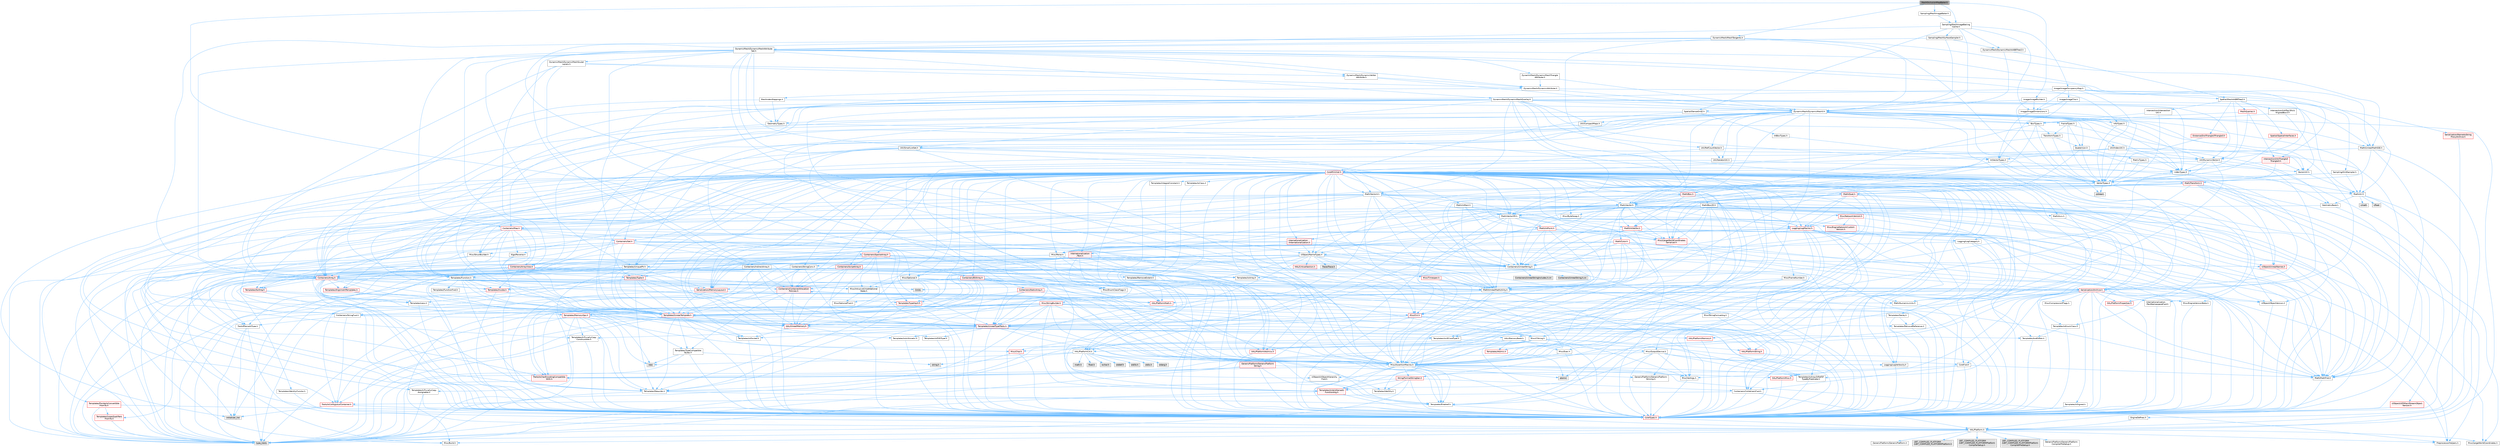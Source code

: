 digraph "MeshOcclusionMapBaker.h"
{
 // INTERACTIVE_SVG=YES
 // LATEX_PDF_SIZE
  bgcolor="transparent";
  edge [fontname=Helvetica,fontsize=10,labelfontname=Helvetica,labelfontsize=10];
  node [fontname=Helvetica,fontsize=10,shape=box,height=0.2,width=0.4];
  Node1 [id="Node000001",label="MeshOcclusionMapBaker.h",height=0.2,width=0.4,color="gray40", fillcolor="grey60", style="filled", fontcolor="black",tooltip=" "];
  Node1 -> Node2 [id="edge1_Node000001_Node000002",color="steelblue1",style="solid",tooltip=" "];
  Node2 [id="Node000002",label="Misc/EnumClassFlags.h",height=0.2,width=0.4,color="grey40", fillcolor="white", style="filled",URL="$d8/de7/EnumClassFlags_8h.html",tooltip=" "];
  Node1 -> Node3 [id="edge2_Node000001_Node000003",color="steelblue1",style="solid",tooltip=" "];
  Node3 [id="Node000003",label="Sampling/MeshImageBaker.h",height=0.2,width=0.4,color="grey40", fillcolor="white", style="filled",URL="$df/d35/MeshImageBaker_8h.html",tooltip=" "];
  Node3 -> Node4 [id="edge3_Node000003_Node000004",color="steelblue1",style="solid",tooltip=" "];
  Node4 [id="Node000004",label="Sampling/MeshImageBaking\lCache.h",height=0.2,width=0.4,color="grey40", fillcolor="white", style="filled",URL="$dd/d09/MeshImageBakingCache_8h.html",tooltip=" "];
  Node4 -> Node5 [id="edge4_Node000004_Node000005",color="steelblue1",style="solid",tooltip=" "];
  Node5 [id="Node000005",label="DynamicMesh/DynamicMesh3.h",height=0.2,width=0.4,color="grey40", fillcolor="white", style="filled",URL="$d5/d34/DynamicMesh3_8h.html",tooltip=" "];
  Node5 -> Node6 [id="edge5_Node000005_Node000006",color="steelblue1",style="solid",tooltip=" "];
  Node6 [id="Node000006",label="BoxTypes.h",height=0.2,width=0.4,color="grey40", fillcolor="white", style="filled",URL="$d2/da2/BoxTypes_8h.html",tooltip=" "];
  Node6 -> Node7 [id="edge6_Node000006_Node000007",color="steelblue1",style="solid",tooltip=" "];
  Node7 [id="Node000007",label="Math/Box.h",height=0.2,width=0.4,color="red", fillcolor="#FFF0F0", style="filled",URL="$de/d0f/Box_8h.html",tooltip=" "];
  Node7 -> Node8 [id="edge7_Node000007_Node000008",color="steelblue1",style="solid",tooltip=" "];
  Node8 [id="Node000008",label="CoreTypes.h",height=0.2,width=0.4,color="red", fillcolor="#FFF0F0", style="filled",URL="$dc/dec/CoreTypes_8h.html",tooltip=" "];
  Node8 -> Node9 [id="edge8_Node000008_Node000009",color="steelblue1",style="solid",tooltip=" "];
  Node9 [id="Node000009",label="HAL/Platform.h",height=0.2,width=0.4,color="grey40", fillcolor="white", style="filled",URL="$d9/dd0/Platform_8h.html",tooltip=" "];
  Node9 -> Node10 [id="edge9_Node000009_Node000010",color="steelblue1",style="solid",tooltip=" "];
  Node10 [id="Node000010",label="Misc/Build.h",height=0.2,width=0.4,color="grey40", fillcolor="white", style="filled",URL="$d3/dbb/Build_8h.html",tooltip=" "];
  Node9 -> Node11 [id="edge10_Node000009_Node000011",color="steelblue1",style="solid",tooltip=" "];
  Node11 [id="Node000011",label="Misc/LargeWorldCoordinates.h",height=0.2,width=0.4,color="grey40", fillcolor="white", style="filled",URL="$d2/dcb/LargeWorldCoordinates_8h.html",tooltip=" "];
  Node9 -> Node12 [id="edge11_Node000009_Node000012",color="steelblue1",style="solid",tooltip=" "];
  Node12 [id="Node000012",label="type_traits",height=0.2,width=0.4,color="grey60", fillcolor="#E0E0E0", style="filled",tooltip=" "];
  Node9 -> Node13 [id="edge12_Node000009_Node000013",color="steelblue1",style="solid",tooltip=" "];
  Node13 [id="Node000013",label="PreprocessorHelpers.h",height=0.2,width=0.4,color="grey40", fillcolor="white", style="filled",URL="$db/ddb/PreprocessorHelpers_8h.html",tooltip=" "];
  Node9 -> Node14 [id="edge13_Node000009_Node000014",color="steelblue1",style="solid",tooltip=" "];
  Node14 [id="Node000014",label="UBT_COMPILED_PLATFORM\l/UBT_COMPILED_PLATFORMPlatform\lCompilerPreSetup.h",height=0.2,width=0.4,color="grey60", fillcolor="#E0E0E0", style="filled",tooltip=" "];
  Node9 -> Node15 [id="edge14_Node000009_Node000015",color="steelblue1",style="solid",tooltip=" "];
  Node15 [id="Node000015",label="GenericPlatform/GenericPlatform\lCompilerPreSetup.h",height=0.2,width=0.4,color="grey40", fillcolor="white", style="filled",URL="$d9/dc8/GenericPlatformCompilerPreSetup_8h.html",tooltip=" "];
  Node9 -> Node16 [id="edge15_Node000009_Node000016",color="steelblue1",style="solid",tooltip=" "];
  Node16 [id="Node000016",label="GenericPlatform/GenericPlatform.h",height=0.2,width=0.4,color="grey40", fillcolor="white", style="filled",URL="$d6/d84/GenericPlatform_8h.html",tooltip=" "];
  Node9 -> Node17 [id="edge16_Node000009_Node000017",color="steelblue1",style="solid",tooltip=" "];
  Node17 [id="Node000017",label="UBT_COMPILED_PLATFORM\l/UBT_COMPILED_PLATFORMPlatform.h",height=0.2,width=0.4,color="grey60", fillcolor="#E0E0E0", style="filled",tooltip=" "];
  Node9 -> Node18 [id="edge17_Node000009_Node000018",color="steelblue1",style="solid",tooltip=" "];
  Node18 [id="Node000018",label="UBT_COMPILED_PLATFORM\l/UBT_COMPILED_PLATFORMPlatform\lCompilerSetup.h",height=0.2,width=0.4,color="grey60", fillcolor="#E0E0E0", style="filled",tooltip=" "];
  Node7 -> Node22 [id="edge18_Node000007_Node000022",color="steelblue1",style="solid",tooltip=" "];
  Node22 [id="Node000022",label="Misc/AssertionMacros.h",height=0.2,width=0.4,color="grey40", fillcolor="white", style="filled",URL="$d0/dfa/AssertionMacros_8h.html",tooltip=" "];
  Node22 -> Node8 [id="edge19_Node000022_Node000008",color="steelblue1",style="solid",tooltip=" "];
  Node22 -> Node9 [id="edge20_Node000022_Node000009",color="steelblue1",style="solid",tooltip=" "];
  Node22 -> Node23 [id="edge21_Node000022_Node000023",color="steelblue1",style="solid",tooltip=" "];
  Node23 [id="Node000023",label="HAL/PlatformMisc.h",height=0.2,width=0.4,color="red", fillcolor="#FFF0F0", style="filled",URL="$d0/df5/PlatformMisc_8h.html",tooltip=" "];
  Node23 -> Node8 [id="edge22_Node000023_Node000008",color="steelblue1",style="solid",tooltip=" "];
  Node22 -> Node13 [id="edge23_Node000022_Node000013",color="steelblue1",style="solid",tooltip=" "];
  Node22 -> Node58 [id="edge24_Node000022_Node000058",color="steelblue1",style="solid",tooltip=" "];
  Node58 [id="Node000058",label="Templates/EnableIf.h",height=0.2,width=0.4,color="grey40", fillcolor="white", style="filled",URL="$d7/d60/EnableIf_8h.html",tooltip=" "];
  Node58 -> Node8 [id="edge25_Node000058_Node000008",color="steelblue1",style="solid",tooltip=" "];
  Node22 -> Node59 [id="edge26_Node000022_Node000059",color="steelblue1",style="solid",tooltip=" "];
  Node59 [id="Node000059",label="Templates/IsArrayOrRefOf\lTypeByPredicate.h",height=0.2,width=0.4,color="grey40", fillcolor="white", style="filled",URL="$d6/da1/IsArrayOrRefOfTypeByPredicate_8h.html",tooltip=" "];
  Node59 -> Node8 [id="edge27_Node000059_Node000008",color="steelblue1",style="solid",tooltip=" "];
  Node22 -> Node60 [id="edge28_Node000022_Node000060",color="steelblue1",style="solid",tooltip=" "];
  Node60 [id="Node000060",label="Templates/IsValidVariadic\lFunctionArg.h",height=0.2,width=0.4,color="red", fillcolor="#FFF0F0", style="filled",URL="$d0/dc8/IsValidVariadicFunctionArg_8h.html",tooltip=" "];
  Node60 -> Node8 [id="edge29_Node000060_Node000008",color="steelblue1",style="solid",tooltip=" "];
  Node60 -> Node12 [id="edge30_Node000060_Node000012",color="steelblue1",style="solid",tooltip=" "];
  Node22 -> Node62 [id="edge31_Node000022_Node000062",color="steelblue1",style="solid",tooltip=" "];
  Node62 [id="Node000062",label="Traits/IsCharEncodingCompatible\lWith.h",height=0.2,width=0.4,color="red", fillcolor="#FFF0F0", style="filled",URL="$df/dd1/IsCharEncodingCompatibleWith_8h.html",tooltip=" "];
  Node62 -> Node12 [id="edge32_Node000062_Node000012",color="steelblue1",style="solid",tooltip=" "];
  Node22 -> Node64 [id="edge33_Node000022_Node000064",color="steelblue1",style="solid",tooltip=" "];
  Node64 [id="Node000064",label="Misc/VarArgs.h",height=0.2,width=0.4,color="grey40", fillcolor="white", style="filled",URL="$d5/d6f/VarArgs_8h.html",tooltip=" "];
  Node64 -> Node8 [id="edge34_Node000064_Node000008",color="steelblue1",style="solid",tooltip=" "];
  Node22 -> Node65 [id="edge35_Node000022_Node000065",color="steelblue1",style="solid",tooltip=" "];
  Node65 [id="Node000065",label="String/FormatStringSan.h",height=0.2,width=0.4,color="red", fillcolor="#FFF0F0", style="filled",URL="$d3/d8b/FormatStringSan_8h.html",tooltip=" "];
  Node65 -> Node12 [id="edge36_Node000065_Node000012",color="steelblue1",style="solid",tooltip=" "];
  Node65 -> Node8 [id="edge37_Node000065_Node000008",color="steelblue1",style="solid",tooltip=" "];
  Node65 -> Node66 [id="edge38_Node000065_Node000066",color="steelblue1",style="solid",tooltip=" "];
  Node66 [id="Node000066",label="Templates/Requires.h",height=0.2,width=0.4,color="grey40", fillcolor="white", style="filled",URL="$dc/d96/Requires_8h.html",tooltip=" "];
  Node66 -> Node58 [id="edge39_Node000066_Node000058",color="steelblue1",style="solid",tooltip=" "];
  Node66 -> Node12 [id="edge40_Node000066_Node000012",color="steelblue1",style="solid",tooltip=" "];
  Node65 -> Node67 [id="edge41_Node000065_Node000067",color="steelblue1",style="solid",tooltip=" "];
  Node67 [id="Node000067",label="Templates/Identity.h",height=0.2,width=0.4,color="grey40", fillcolor="white", style="filled",URL="$d0/dd5/Identity_8h.html",tooltip=" "];
  Node65 -> Node60 [id="edge42_Node000065_Node000060",color="steelblue1",style="solid",tooltip=" "];
  Node65 -> Node31 [id="edge43_Node000065_Node000031",color="steelblue1",style="solid",tooltip=" "];
  Node31 [id="Node000031",label="Containers/ContainersFwd.h",height=0.2,width=0.4,color="grey40", fillcolor="white", style="filled",URL="$d4/d0a/ContainersFwd_8h.html",tooltip=" "];
  Node31 -> Node9 [id="edge44_Node000031_Node000009",color="steelblue1",style="solid",tooltip=" "];
  Node31 -> Node8 [id="edge45_Node000031_Node000008",color="steelblue1",style="solid",tooltip=" "];
  Node31 -> Node28 [id="edge46_Node000031_Node000028",color="steelblue1",style="solid",tooltip=" "];
  Node28 [id="Node000028",label="Traits/IsContiguousContainer.h",height=0.2,width=0.4,color="red", fillcolor="#FFF0F0", style="filled",URL="$d5/d3c/IsContiguousContainer_8h.html",tooltip=" "];
  Node28 -> Node8 [id="edge47_Node000028_Node000008",color="steelblue1",style="solid",tooltip=" "];
  Node28 -> Node27 [id="edge48_Node000028_Node000027",color="steelblue1",style="solid",tooltip=" "];
  Node27 [id="Node000027",label="initializer_list",height=0.2,width=0.4,color="grey60", fillcolor="#E0E0E0", style="filled",tooltip=" "];
  Node22 -> Node71 [id="edge49_Node000022_Node000071",color="steelblue1",style="solid",tooltip=" "];
  Node71 [id="Node000071",label="atomic",height=0.2,width=0.4,color="grey60", fillcolor="#E0E0E0", style="filled",tooltip=" "];
  Node7 -> Node32 [id="edge50_Node000007_Node000032",color="steelblue1",style="solid",tooltip=" "];
  Node32 [id="Node000032",label="Math/MathFwd.h",height=0.2,width=0.4,color="grey40", fillcolor="white", style="filled",URL="$d2/d10/MathFwd_8h.html",tooltip=" "];
  Node32 -> Node9 [id="edge51_Node000032_Node000009",color="steelblue1",style="solid",tooltip=" "];
  Node7 -> Node72 [id="edge52_Node000007_Node000072",color="steelblue1",style="solid",tooltip=" "];
  Node72 [id="Node000072",label="Math/UnrealMathUtility.h",height=0.2,width=0.4,color="grey40", fillcolor="white", style="filled",URL="$db/db8/UnrealMathUtility_8h.html",tooltip=" "];
  Node72 -> Node8 [id="edge53_Node000072_Node000008",color="steelblue1",style="solid",tooltip=" "];
  Node72 -> Node22 [id="edge54_Node000072_Node000022",color="steelblue1",style="solid",tooltip=" "];
  Node72 -> Node73 [id="edge55_Node000072_Node000073",color="steelblue1",style="solid",tooltip=" "];
  Node73 [id="Node000073",label="HAL/PlatformMath.h",height=0.2,width=0.4,color="red", fillcolor="#FFF0F0", style="filled",URL="$dc/d53/PlatformMath_8h.html",tooltip=" "];
  Node73 -> Node8 [id="edge56_Node000073_Node000008",color="steelblue1",style="solid",tooltip=" "];
  Node72 -> Node32 [id="edge57_Node000072_Node000032",color="steelblue1",style="solid",tooltip=" "];
  Node72 -> Node67 [id="edge58_Node000072_Node000067",color="steelblue1",style="solid",tooltip=" "];
  Node72 -> Node66 [id="edge59_Node000072_Node000066",color="steelblue1",style="solid",tooltip=" "];
  Node7 -> Node92 [id="edge60_Node000007_Node000092",color="steelblue1",style="solid",tooltip=" "];
  Node92 [id="Node000092",label="Containers/UnrealString.h",height=0.2,width=0.4,color="grey40", fillcolor="white", style="filled",URL="$d5/dba/UnrealString_8h.html",tooltip=" "];
  Node92 -> Node93 [id="edge61_Node000092_Node000093",color="steelblue1",style="solid",tooltip=" "];
  Node93 [id="Node000093",label="Containers/UnrealStringIncludes.h.inl",height=0.2,width=0.4,color="grey60", fillcolor="#E0E0E0", style="filled",tooltip=" "];
  Node92 -> Node94 [id="edge62_Node000092_Node000094",color="steelblue1",style="solid",tooltip=" "];
  Node94 [id="Node000094",label="Containers/UnrealString.h.inl",height=0.2,width=0.4,color="grey60", fillcolor="#E0E0E0", style="filled",tooltip=" "];
  Node92 -> Node95 [id="edge63_Node000092_Node000095",color="steelblue1",style="solid",tooltip=" "];
  Node95 [id="Node000095",label="Misc/StringFormatArg.h",height=0.2,width=0.4,color="grey40", fillcolor="white", style="filled",URL="$d2/d16/StringFormatArg_8h.html",tooltip=" "];
  Node95 -> Node31 [id="edge64_Node000095_Node000031",color="steelblue1",style="solid",tooltip=" "];
  Node7 -> Node96 [id="edge65_Node000007_Node000096",color="steelblue1",style="solid",tooltip=" "];
  Node96 [id="Node000096",label="Math/Vector.h",height=0.2,width=0.4,color="grey40", fillcolor="white", style="filled",URL="$d6/dbe/Vector_8h.html",tooltip=" "];
  Node96 -> Node8 [id="edge66_Node000096_Node000008",color="steelblue1",style="solid",tooltip=" "];
  Node96 -> Node22 [id="edge67_Node000096_Node000022",color="steelblue1",style="solid",tooltip=" "];
  Node96 -> Node32 [id="edge68_Node000096_Node000032",color="steelblue1",style="solid",tooltip=" "];
  Node96 -> Node45 [id="edge69_Node000096_Node000045",color="steelblue1",style="solid",tooltip=" "];
  Node45 [id="Node000045",label="Math/NumericLimits.h",height=0.2,width=0.4,color="grey40", fillcolor="white", style="filled",URL="$df/d1b/NumericLimits_8h.html",tooltip=" "];
  Node45 -> Node8 [id="edge70_Node000045_Node000008",color="steelblue1",style="solid",tooltip=" "];
  Node96 -> Node97 [id="edge71_Node000096_Node000097",color="steelblue1",style="solid",tooltip=" "];
  Node97 [id="Node000097",label="Misc/Crc.h",height=0.2,width=0.4,color="red", fillcolor="#FFF0F0", style="filled",URL="$d4/dd2/Crc_8h.html",tooltip=" "];
  Node97 -> Node8 [id="edge72_Node000097_Node000008",color="steelblue1",style="solid",tooltip=" "];
  Node97 -> Node98 [id="edge73_Node000097_Node000098",color="steelblue1",style="solid",tooltip=" "];
  Node98 [id="Node000098",label="HAL/PlatformString.h",height=0.2,width=0.4,color="red", fillcolor="#FFF0F0", style="filled",URL="$db/db5/PlatformString_8h.html",tooltip=" "];
  Node98 -> Node8 [id="edge74_Node000098_Node000008",color="steelblue1",style="solid",tooltip=" "];
  Node97 -> Node22 [id="edge75_Node000097_Node000022",color="steelblue1",style="solid",tooltip=" "];
  Node97 -> Node100 [id="edge76_Node000097_Node000100",color="steelblue1",style="solid",tooltip=" "];
  Node100 [id="Node000100",label="Misc/CString.h",height=0.2,width=0.4,color="grey40", fillcolor="white", style="filled",URL="$d2/d49/CString_8h.html",tooltip=" "];
  Node100 -> Node8 [id="edge77_Node000100_Node000008",color="steelblue1",style="solid",tooltip=" "];
  Node100 -> Node35 [id="edge78_Node000100_Node000035",color="steelblue1",style="solid",tooltip=" "];
  Node35 [id="Node000035",label="HAL/PlatformCrt.h",height=0.2,width=0.4,color="grey40", fillcolor="white", style="filled",URL="$d8/d75/PlatformCrt_8h.html",tooltip=" "];
  Node35 -> Node36 [id="edge79_Node000035_Node000036",color="steelblue1",style="solid",tooltip=" "];
  Node36 [id="Node000036",label="new",height=0.2,width=0.4,color="grey60", fillcolor="#E0E0E0", style="filled",tooltip=" "];
  Node35 -> Node37 [id="edge80_Node000035_Node000037",color="steelblue1",style="solid",tooltip=" "];
  Node37 [id="Node000037",label="wchar.h",height=0.2,width=0.4,color="grey60", fillcolor="#E0E0E0", style="filled",tooltip=" "];
  Node35 -> Node38 [id="edge81_Node000035_Node000038",color="steelblue1",style="solid",tooltip=" "];
  Node38 [id="Node000038",label="stddef.h",height=0.2,width=0.4,color="grey60", fillcolor="#E0E0E0", style="filled",tooltip=" "];
  Node35 -> Node39 [id="edge82_Node000035_Node000039",color="steelblue1",style="solid",tooltip=" "];
  Node39 [id="Node000039",label="stdlib.h",height=0.2,width=0.4,color="grey60", fillcolor="#E0E0E0", style="filled",tooltip=" "];
  Node35 -> Node40 [id="edge83_Node000035_Node000040",color="steelblue1",style="solid",tooltip=" "];
  Node40 [id="Node000040",label="stdio.h",height=0.2,width=0.4,color="grey60", fillcolor="#E0E0E0", style="filled",tooltip=" "];
  Node35 -> Node41 [id="edge84_Node000035_Node000041",color="steelblue1",style="solid",tooltip=" "];
  Node41 [id="Node000041",label="stdarg.h",height=0.2,width=0.4,color="grey60", fillcolor="#E0E0E0", style="filled",tooltip=" "];
  Node35 -> Node42 [id="edge85_Node000035_Node000042",color="steelblue1",style="solid",tooltip=" "];
  Node42 [id="Node000042",label="math.h",height=0.2,width=0.4,color="grey60", fillcolor="#E0E0E0", style="filled",tooltip=" "];
  Node35 -> Node43 [id="edge86_Node000035_Node000043",color="steelblue1",style="solid",tooltip=" "];
  Node43 [id="Node000043",label="float.h",height=0.2,width=0.4,color="grey60", fillcolor="#E0E0E0", style="filled",tooltip=" "];
  Node35 -> Node44 [id="edge87_Node000035_Node000044",color="steelblue1",style="solid",tooltip=" "];
  Node44 [id="Node000044",label="string.h",height=0.2,width=0.4,color="grey60", fillcolor="#E0E0E0", style="filled",tooltip=" "];
  Node100 -> Node98 [id="edge88_Node000100_Node000098",color="steelblue1",style="solid",tooltip=" "];
  Node100 -> Node22 [id="edge89_Node000100_Node000022",color="steelblue1",style="solid",tooltip=" "];
  Node100 -> Node101 [id="edge90_Node000100_Node000101",color="steelblue1",style="solid",tooltip=" "];
  Node101 [id="Node000101",label="Misc/Char.h",height=0.2,width=0.4,color="red", fillcolor="#FFF0F0", style="filled",URL="$d0/d58/Char_8h.html",tooltip=" "];
  Node101 -> Node8 [id="edge91_Node000101_Node000008",color="steelblue1",style="solid",tooltip=" "];
  Node101 -> Node12 [id="edge92_Node000101_Node000012",color="steelblue1",style="solid",tooltip=" "];
  Node100 -> Node64 [id="edge93_Node000100_Node000064",color="steelblue1",style="solid",tooltip=" "];
  Node100 -> Node59 [id="edge94_Node000100_Node000059",color="steelblue1",style="solid",tooltip=" "];
  Node100 -> Node60 [id="edge95_Node000100_Node000060",color="steelblue1",style="solid",tooltip=" "];
  Node100 -> Node62 [id="edge96_Node000100_Node000062",color="steelblue1",style="solid",tooltip=" "];
  Node97 -> Node101 [id="edge97_Node000097_Node000101",color="steelblue1",style="solid",tooltip=" "];
  Node97 -> Node79 [id="edge98_Node000097_Node000079",color="steelblue1",style="solid",tooltip=" "];
  Node79 [id="Node000079",label="Templates/UnrealTypeTraits.h",height=0.2,width=0.4,color="red", fillcolor="#FFF0F0", style="filled",URL="$d2/d2d/UnrealTypeTraits_8h.html",tooltip=" "];
  Node79 -> Node8 [id="edge99_Node000079_Node000008",color="steelblue1",style="solid",tooltip=" "];
  Node79 -> Node80 [id="edge100_Node000079_Node000080",color="steelblue1",style="solid",tooltip=" "];
  Node80 [id="Node000080",label="Templates/IsPointer.h",height=0.2,width=0.4,color="grey40", fillcolor="white", style="filled",URL="$d7/d05/IsPointer_8h.html",tooltip=" "];
  Node80 -> Node8 [id="edge101_Node000080_Node000008",color="steelblue1",style="solid",tooltip=" "];
  Node79 -> Node22 [id="edge102_Node000079_Node000022",color="steelblue1",style="solid",tooltip=" "];
  Node79 -> Node75 [id="edge103_Node000079_Node000075",color="steelblue1",style="solid",tooltip=" "];
  Node75 [id="Node000075",label="Templates/AndOrNot.h",height=0.2,width=0.4,color="grey40", fillcolor="white", style="filled",URL="$db/d0a/AndOrNot_8h.html",tooltip=" "];
  Node75 -> Node8 [id="edge104_Node000075_Node000008",color="steelblue1",style="solid",tooltip=" "];
  Node79 -> Node58 [id="edge105_Node000079_Node000058",color="steelblue1",style="solid",tooltip=" "];
  Node79 -> Node81 [id="edge106_Node000079_Node000081",color="steelblue1",style="solid",tooltip=" "];
  Node81 [id="Node000081",label="Templates/IsArithmetic.h",height=0.2,width=0.4,color="grey40", fillcolor="white", style="filled",URL="$d2/d5d/IsArithmetic_8h.html",tooltip=" "];
  Node81 -> Node8 [id="edge107_Node000081_Node000008",color="steelblue1",style="solid",tooltip=" "];
  Node79 -> Node83 [id="edge108_Node000079_Node000083",color="steelblue1",style="solid",tooltip=" "];
  Node83 [id="Node000083",label="Templates/IsPODType.h",height=0.2,width=0.4,color="grey40", fillcolor="white", style="filled",URL="$d7/db1/IsPODType_8h.html",tooltip=" "];
  Node83 -> Node8 [id="edge109_Node000083_Node000008",color="steelblue1",style="solid",tooltip=" "];
  Node79 -> Node84 [id="edge110_Node000079_Node000084",color="steelblue1",style="solid",tooltip=" "];
  Node84 [id="Node000084",label="Templates/IsUECoreType.h",height=0.2,width=0.4,color="grey40", fillcolor="white", style="filled",URL="$d1/db8/IsUECoreType_8h.html",tooltip=" "];
  Node84 -> Node8 [id="edge111_Node000084_Node000008",color="steelblue1",style="solid",tooltip=" "];
  Node84 -> Node12 [id="edge112_Node000084_Node000012",color="steelblue1",style="solid",tooltip=" "];
  Node79 -> Node85 [id="edge113_Node000079_Node000085",color="steelblue1",style="solid",tooltip=" "];
  Node85 [id="Node000085",label="Templates/IsTriviallyCopy\lConstructible.h",height=0.2,width=0.4,color="grey40", fillcolor="white", style="filled",URL="$d3/d78/IsTriviallyCopyConstructible_8h.html",tooltip=" "];
  Node85 -> Node8 [id="edge114_Node000085_Node000008",color="steelblue1",style="solid",tooltip=" "];
  Node85 -> Node12 [id="edge115_Node000085_Node000012",color="steelblue1",style="solid",tooltip=" "];
  Node96 -> Node72 [id="edge116_Node000096_Node000072",color="steelblue1",style="solid",tooltip=" "];
  Node96 -> Node92 [id="edge117_Node000096_Node000092",color="steelblue1",style="solid",tooltip=" "];
  Node96 -> Node105 [id="edge118_Node000096_Node000105",color="steelblue1",style="solid",tooltip=" "];
  Node105 [id="Node000105",label="Misc/Parse.h",height=0.2,width=0.4,color="grey40", fillcolor="white", style="filled",URL="$dc/d71/Parse_8h.html",tooltip=" "];
  Node105 -> Node25 [id="edge119_Node000105_Node000025",color="steelblue1",style="solid",tooltip=" "];
  Node25 [id="Node000025",label="Containers/StringFwd.h",height=0.2,width=0.4,color="grey40", fillcolor="white", style="filled",URL="$df/d37/StringFwd_8h.html",tooltip=" "];
  Node25 -> Node8 [id="edge120_Node000025_Node000008",color="steelblue1",style="solid",tooltip=" "];
  Node25 -> Node26 [id="edge121_Node000025_Node000026",color="steelblue1",style="solid",tooltip=" "];
  Node26 [id="Node000026",label="Traits/ElementType.h",height=0.2,width=0.4,color="grey40", fillcolor="white", style="filled",URL="$d5/d4f/ElementType_8h.html",tooltip=" "];
  Node26 -> Node9 [id="edge122_Node000026_Node000009",color="steelblue1",style="solid",tooltip=" "];
  Node26 -> Node27 [id="edge123_Node000026_Node000027",color="steelblue1",style="solid",tooltip=" "];
  Node26 -> Node12 [id="edge124_Node000026_Node000012",color="steelblue1",style="solid",tooltip=" "];
  Node25 -> Node28 [id="edge125_Node000025_Node000028",color="steelblue1",style="solid",tooltip=" "];
  Node105 -> Node92 [id="edge126_Node000105_Node000092",color="steelblue1",style="solid",tooltip=" "];
  Node105 -> Node8 [id="edge127_Node000105_Node000008",color="steelblue1",style="solid",tooltip=" "];
  Node105 -> Node35 [id="edge128_Node000105_Node000035",color="steelblue1",style="solid",tooltip=" "];
  Node105 -> Node10 [id="edge129_Node000105_Node000010",color="steelblue1",style="solid",tooltip=" "];
  Node105 -> Node2 [id="edge130_Node000105_Node000002",color="steelblue1",style="solid",tooltip=" "];
  Node105 -> Node106 [id="edge131_Node000105_Node000106",color="steelblue1",style="solid",tooltip=" "];
  Node106 [id="Node000106",label="Templates/Function.h",height=0.2,width=0.4,color="grey40", fillcolor="white", style="filled",URL="$df/df5/Function_8h.html",tooltip=" "];
  Node106 -> Node8 [id="edge132_Node000106_Node000008",color="steelblue1",style="solid",tooltip=" "];
  Node106 -> Node22 [id="edge133_Node000106_Node000022",color="steelblue1",style="solid",tooltip=" "];
  Node106 -> Node107 [id="edge134_Node000106_Node000107",color="steelblue1",style="solid",tooltip=" "];
  Node107 [id="Node000107",label="Misc/IntrusiveUnsetOptional\lState.h",height=0.2,width=0.4,color="grey40", fillcolor="white", style="filled",URL="$d2/d0a/IntrusiveUnsetOptionalState_8h.html",tooltip=" "];
  Node107 -> Node108 [id="edge135_Node000107_Node000108",color="steelblue1",style="solid",tooltip=" "];
  Node108 [id="Node000108",label="Misc/OptionalFwd.h",height=0.2,width=0.4,color="grey40", fillcolor="white", style="filled",URL="$dc/d50/OptionalFwd_8h.html",tooltip=" "];
  Node106 -> Node109 [id="edge136_Node000106_Node000109",color="steelblue1",style="solid",tooltip=" "];
  Node109 [id="Node000109",label="HAL/UnrealMemory.h",height=0.2,width=0.4,color="red", fillcolor="#FFF0F0", style="filled",URL="$d9/d96/UnrealMemory_8h.html",tooltip=" "];
  Node109 -> Node8 [id="edge137_Node000109_Node000008",color="steelblue1",style="solid",tooltip=" "];
  Node109 -> Node111 [id="edge138_Node000109_Node000111",color="steelblue1",style="solid",tooltip=" "];
  Node111 [id="Node000111",label="HAL/MemoryBase.h",height=0.2,width=0.4,color="grey40", fillcolor="white", style="filled",URL="$d6/d9f/MemoryBase_8h.html",tooltip=" "];
  Node111 -> Node8 [id="edge139_Node000111_Node000008",color="steelblue1",style="solid",tooltip=" "];
  Node111 -> Node51 [id="edge140_Node000111_Node000051",color="steelblue1",style="solid",tooltip=" "];
  Node51 [id="Node000051",label="HAL/PlatformAtomics.h",height=0.2,width=0.4,color="red", fillcolor="#FFF0F0", style="filled",URL="$d3/d36/PlatformAtomics_8h.html",tooltip=" "];
  Node51 -> Node8 [id="edge141_Node000051_Node000008",color="steelblue1",style="solid",tooltip=" "];
  Node111 -> Node35 [id="edge142_Node000111_Node000035",color="steelblue1",style="solid",tooltip=" "];
  Node111 -> Node112 [id="edge143_Node000111_Node000112",color="steelblue1",style="solid",tooltip=" "];
  Node112 [id="Node000112",label="Misc/Exec.h",height=0.2,width=0.4,color="grey40", fillcolor="white", style="filled",URL="$de/ddb/Exec_8h.html",tooltip=" "];
  Node112 -> Node8 [id="edge144_Node000112_Node000008",color="steelblue1",style="solid",tooltip=" "];
  Node112 -> Node22 [id="edge145_Node000112_Node000022",color="steelblue1",style="solid",tooltip=" "];
  Node111 -> Node113 [id="edge146_Node000111_Node000113",color="steelblue1",style="solid",tooltip=" "];
  Node113 [id="Node000113",label="Misc/OutputDevice.h",height=0.2,width=0.4,color="grey40", fillcolor="white", style="filled",URL="$d7/d32/OutputDevice_8h.html",tooltip=" "];
  Node113 -> Node30 [id="edge147_Node000113_Node000030",color="steelblue1",style="solid",tooltip=" "];
  Node30 [id="Node000030",label="CoreFwd.h",height=0.2,width=0.4,color="grey40", fillcolor="white", style="filled",URL="$d1/d1e/CoreFwd_8h.html",tooltip=" "];
  Node30 -> Node8 [id="edge148_Node000030_Node000008",color="steelblue1",style="solid",tooltip=" "];
  Node30 -> Node31 [id="edge149_Node000030_Node000031",color="steelblue1",style="solid",tooltip=" "];
  Node30 -> Node32 [id="edge150_Node000030_Node000032",color="steelblue1",style="solid",tooltip=" "];
  Node30 -> Node33 [id="edge151_Node000030_Node000033",color="steelblue1",style="solid",tooltip=" "];
  Node33 [id="Node000033",label="UObject/UObjectHierarchy\lFwd.h",height=0.2,width=0.4,color="grey40", fillcolor="white", style="filled",URL="$d3/d13/UObjectHierarchyFwd_8h.html",tooltip=" "];
  Node113 -> Node8 [id="edge152_Node000113_Node000008",color="steelblue1",style="solid",tooltip=" "];
  Node113 -> Node114 [id="edge153_Node000113_Node000114",color="steelblue1",style="solid",tooltip=" "];
  Node114 [id="Node000114",label="Logging/LogVerbosity.h",height=0.2,width=0.4,color="grey40", fillcolor="white", style="filled",URL="$d2/d8f/LogVerbosity_8h.html",tooltip=" "];
  Node114 -> Node8 [id="edge154_Node000114_Node000008",color="steelblue1",style="solid",tooltip=" "];
  Node113 -> Node64 [id="edge155_Node000113_Node000064",color="steelblue1",style="solid",tooltip=" "];
  Node113 -> Node59 [id="edge156_Node000113_Node000059",color="steelblue1",style="solid",tooltip=" "];
  Node113 -> Node60 [id="edge157_Node000113_Node000060",color="steelblue1",style="solid",tooltip=" "];
  Node113 -> Node62 [id="edge158_Node000113_Node000062",color="steelblue1",style="solid",tooltip=" "];
  Node111 -> Node115 [id="edge159_Node000111_Node000115",color="steelblue1",style="solid",tooltip=" "];
  Node115 [id="Node000115",label="Templates/Atomic.h",height=0.2,width=0.4,color="red", fillcolor="#FFF0F0", style="filled",URL="$d3/d91/Atomic_8h.html",tooltip=" "];
  Node115 -> Node71 [id="edge160_Node000115_Node000071",color="steelblue1",style="solid",tooltip=" "];
  Node109 -> Node120 [id="edge161_Node000109_Node000120",color="steelblue1",style="solid",tooltip=" "];
  Node120 [id="Node000120",label="HAL/PlatformMemory.h",height=0.2,width=0.4,color="red", fillcolor="#FFF0F0", style="filled",URL="$de/d68/PlatformMemory_8h.html",tooltip=" "];
  Node120 -> Node8 [id="edge162_Node000120_Node000008",color="steelblue1",style="solid",tooltip=" "];
  Node109 -> Node80 [id="edge163_Node000109_Node000080",color="steelblue1",style="solid",tooltip=" "];
  Node106 -> Node123 [id="edge164_Node000106_Node000123",color="steelblue1",style="solid",tooltip=" "];
  Node123 [id="Node000123",label="Templates/FunctionFwd.h",height=0.2,width=0.4,color="grey40", fillcolor="white", style="filled",URL="$d6/d54/FunctionFwd_8h.html",tooltip=" "];
  Node106 -> Node79 [id="edge165_Node000106_Node000079",color="steelblue1",style="solid",tooltip=" "];
  Node106 -> Node124 [id="edge166_Node000106_Node000124",color="steelblue1",style="solid",tooltip=" "];
  Node124 [id="Node000124",label="Templates/Invoke.h",height=0.2,width=0.4,color="red", fillcolor="#FFF0F0", style="filled",URL="$d7/deb/Invoke_8h.html",tooltip=" "];
  Node124 -> Node8 [id="edge167_Node000124_Node000008",color="steelblue1",style="solid",tooltip=" "];
  Node124 -> Node126 [id="edge168_Node000124_Node000126",color="steelblue1",style="solid",tooltip=" "];
  Node126 [id="Node000126",label="Templates/UnrealTemplate.h",height=0.2,width=0.4,color="red", fillcolor="#FFF0F0", style="filled",URL="$d4/d24/UnrealTemplate_8h.html",tooltip=" "];
  Node126 -> Node8 [id="edge169_Node000126_Node000008",color="steelblue1",style="solid",tooltip=" "];
  Node126 -> Node80 [id="edge170_Node000126_Node000080",color="steelblue1",style="solid",tooltip=" "];
  Node126 -> Node109 [id="edge171_Node000126_Node000109",color="steelblue1",style="solid",tooltip=" "];
  Node126 -> Node79 [id="edge172_Node000126_Node000079",color="steelblue1",style="solid",tooltip=" "];
  Node126 -> Node77 [id="edge173_Node000126_Node000077",color="steelblue1",style="solid",tooltip=" "];
  Node77 [id="Node000077",label="Templates/RemoveReference.h",height=0.2,width=0.4,color="grey40", fillcolor="white", style="filled",URL="$da/dbe/RemoveReference_8h.html",tooltip=" "];
  Node77 -> Node8 [id="edge174_Node000077_Node000008",color="steelblue1",style="solid",tooltip=" "];
  Node126 -> Node66 [id="edge175_Node000126_Node000066",color="steelblue1",style="solid",tooltip=" "];
  Node126 -> Node89 [id="edge176_Node000126_Node000089",color="steelblue1",style="solid",tooltip=" "];
  Node89 [id="Node000089",label="Templates/TypeCompatible\lBytes.h",height=0.2,width=0.4,color="grey40", fillcolor="white", style="filled",URL="$df/d0a/TypeCompatibleBytes_8h.html",tooltip=" "];
  Node89 -> Node8 [id="edge177_Node000089_Node000008",color="steelblue1",style="solid",tooltip=" "];
  Node89 -> Node44 [id="edge178_Node000089_Node000044",color="steelblue1",style="solid",tooltip=" "];
  Node89 -> Node36 [id="edge179_Node000089_Node000036",color="steelblue1",style="solid",tooltip=" "];
  Node89 -> Node12 [id="edge180_Node000089_Node000012",color="steelblue1",style="solid",tooltip=" "];
  Node126 -> Node67 [id="edge181_Node000126_Node000067",color="steelblue1",style="solid",tooltip=" "];
  Node126 -> Node28 [id="edge182_Node000126_Node000028",color="steelblue1",style="solid",tooltip=" "];
  Node126 -> Node12 [id="edge183_Node000126_Node000012",color="steelblue1",style="solid",tooltip=" "];
  Node124 -> Node12 [id="edge184_Node000124_Node000012",color="steelblue1",style="solid",tooltip=" "];
  Node106 -> Node126 [id="edge185_Node000106_Node000126",color="steelblue1",style="solid",tooltip=" "];
  Node106 -> Node66 [id="edge186_Node000106_Node000066",color="steelblue1",style="solid",tooltip=" "];
  Node106 -> Node72 [id="edge187_Node000106_Node000072",color="steelblue1",style="solid",tooltip=" "];
  Node106 -> Node36 [id="edge188_Node000106_Node000036",color="steelblue1",style="solid",tooltip=" "];
  Node106 -> Node12 [id="edge189_Node000106_Node000012",color="steelblue1",style="solid",tooltip=" "];
  Node96 -> Node130 [id="edge190_Node000096_Node000130",color="steelblue1",style="solid",tooltip=" "];
  Node130 [id="Node000130",label="Misc/LargeWorldCoordinates\lSerializer.h",height=0.2,width=0.4,color="red", fillcolor="#FFF0F0", style="filled",URL="$d7/df9/LargeWorldCoordinatesSerializer_8h.html",tooltip=" "];
  Node130 -> Node131 [id="edge191_Node000130_Node000131",color="steelblue1",style="solid",tooltip=" "];
  Node131 [id="Node000131",label="UObject/NameTypes.h",height=0.2,width=0.4,color="grey40", fillcolor="white", style="filled",URL="$d6/d35/NameTypes_8h.html",tooltip=" "];
  Node131 -> Node8 [id="edge192_Node000131_Node000008",color="steelblue1",style="solid",tooltip=" "];
  Node131 -> Node22 [id="edge193_Node000131_Node000022",color="steelblue1",style="solid",tooltip=" "];
  Node131 -> Node109 [id="edge194_Node000131_Node000109",color="steelblue1",style="solid",tooltip=" "];
  Node131 -> Node79 [id="edge195_Node000131_Node000079",color="steelblue1",style="solid",tooltip=" "];
  Node131 -> Node126 [id="edge196_Node000131_Node000126",color="steelblue1",style="solid",tooltip=" "];
  Node131 -> Node92 [id="edge197_Node000131_Node000092",color="steelblue1",style="solid",tooltip=" "];
  Node131 -> Node132 [id="edge198_Node000131_Node000132",color="steelblue1",style="solid",tooltip=" "];
  Node132 [id="Node000132",label="HAL/CriticalSection.h",height=0.2,width=0.4,color="red", fillcolor="#FFF0F0", style="filled",URL="$d6/d90/CriticalSection_8h.html",tooltip=" "];
  Node131 -> Node135 [id="edge199_Node000131_Node000135",color="steelblue1",style="solid",tooltip=" "];
  Node135 [id="Node000135",label="Containers/StringConv.h",height=0.2,width=0.4,color="grey40", fillcolor="white", style="filled",URL="$d3/ddf/StringConv_8h.html",tooltip=" "];
  Node135 -> Node8 [id="edge200_Node000135_Node000008",color="steelblue1",style="solid",tooltip=" "];
  Node135 -> Node22 [id="edge201_Node000135_Node000022",color="steelblue1",style="solid",tooltip=" "];
  Node135 -> Node136 [id="edge202_Node000135_Node000136",color="steelblue1",style="solid",tooltip=" "];
  Node136 [id="Node000136",label="Containers/ContainerAllocation\lPolicies.h",height=0.2,width=0.4,color="red", fillcolor="#FFF0F0", style="filled",URL="$d7/dff/ContainerAllocationPolicies_8h.html",tooltip=" "];
  Node136 -> Node8 [id="edge203_Node000136_Node000008",color="steelblue1",style="solid",tooltip=" "];
  Node136 -> Node136 [id="edge204_Node000136_Node000136",color="steelblue1",style="solid",tooltip=" "];
  Node136 -> Node73 [id="edge205_Node000136_Node000073",color="steelblue1",style="solid",tooltip=" "];
  Node136 -> Node109 [id="edge206_Node000136_Node000109",color="steelblue1",style="solid",tooltip=" "];
  Node136 -> Node45 [id="edge207_Node000136_Node000045",color="steelblue1",style="solid",tooltip=" "];
  Node136 -> Node22 [id="edge208_Node000136_Node000022",color="steelblue1",style="solid",tooltip=" "];
  Node136 -> Node139 [id="edge209_Node000136_Node000139",color="steelblue1",style="solid",tooltip=" "];
  Node139 [id="Node000139",label="Templates/MemoryOps.h",height=0.2,width=0.4,color="red", fillcolor="#FFF0F0", style="filled",URL="$db/dea/MemoryOps_8h.html",tooltip=" "];
  Node139 -> Node8 [id="edge210_Node000139_Node000008",color="steelblue1",style="solid",tooltip=" "];
  Node139 -> Node109 [id="edge211_Node000139_Node000109",color="steelblue1",style="solid",tooltip=" "];
  Node139 -> Node119 [id="edge212_Node000139_Node000119",color="steelblue1",style="solid",tooltip=" "];
  Node119 [id="Node000119",label="Templates/IsTriviallyCopy\lAssignable.h",height=0.2,width=0.4,color="grey40", fillcolor="white", style="filled",URL="$d2/df2/IsTriviallyCopyAssignable_8h.html",tooltip=" "];
  Node119 -> Node8 [id="edge213_Node000119_Node000008",color="steelblue1",style="solid",tooltip=" "];
  Node119 -> Node12 [id="edge214_Node000119_Node000012",color="steelblue1",style="solid",tooltip=" "];
  Node139 -> Node85 [id="edge215_Node000139_Node000085",color="steelblue1",style="solid",tooltip=" "];
  Node139 -> Node66 [id="edge216_Node000139_Node000066",color="steelblue1",style="solid",tooltip=" "];
  Node139 -> Node79 [id="edge217_Node000139_Node000079",color="steelblue1",style="solid",tooltip=" "];
  Node139 -> Node36 [id="edge218_Node000139_Node000036",color="steelblue1",style="solid",tooltip=" "];
  Node139 -> Node12 [id="edge219_Node000139_Node000012",color="steelblue1",style="solid",tooltip=" "];
  Node136 -> Node89 [id="edge220_Node000136_Node000089",color="steelblue1",style="solid",tooltip=" "];
  Node136 -> Node12 [id="edge221_Node000136_Node000012",color="steelblue1",style="solid",tooltip=" "];
  Node135 -> Node140 [id="edge222_Node000135_Node000140",color="steelblue1",style="solid",tooltip=" "];
  Node140 [id="Node000140",label="Containers/Array.h",height=0.2,width=0.4,color="red", fillcolor="#FFF0F0", style="filled",URL="$df/dd0/Array_8h.html",tooltip=" "];
  Node140 -> Node8 [id="edge223_Node000140_Node000008",color="steelblue1",style="solid",tooltip=" "];
  Node140 -> Node22 [id="edge224_Node000140_Node000022",color="steelblue1",style="solid",tooltip=" "];
  Node140 -> Node107 [id="edge225_Node000140_Node000107",color="steelblue1",style="solid",tooltip=" "];
  Node140 -> Node109 [id="edge226_Node000140_Node000109",color="steelblue1",style="solid",tooltip=" "];
  Node140 -> Node79 [id="edge227_Node000140_Node000079",color="steelblue1",style="solid",tooltip=" "];
  Node140 -> Node126 [id="edge228_Node000140_Node000126",color="steelblue1",style="solid",tooltip=" "];
  Node140 -> Node136 [id="edge229_Node000140_Node000136",color="steelblue1",style="solid",tooltip=" "];
  Node140 -> Node145 [id="edge230_Node000140_Node000145",color="steelblue1",style="solid",tooltip=" "];
  Node145 [id="Node000145",label="Serialization/Archive.h",height=0.2,width=0.4,color="red", fillcolor="#FFF0F0", style="filled",URL="$d7/d3b/Archive_8h.html",tooltip=" "];
  Node145 -> Node30 [id="edge231_Node000145_Node000030",color="steelblue1",style="solid",tooltip=" "];
  Node145 -> Node8 [id="edge232_Node000145_Node000008",color="steelblue1",style="solid",tooltip=" "];
  Node145 -> Node146 [id="edge233_Node000145_Node000146",color="steelblue1",style="solid",tooltip=" "];
  Node146 [id="Node000146",label="HAL/PlatformProperties.h",height=0.2,width=0.4,color="red", fillcolor="#FFF0F0", style="filled",URL="$d9/db0/PlatformProperties_8h.html",tooltip=" "];
  Node146 -> Node8 [id="edge234_Node000146_Node000008",color="steelblue1",style="solid",tooltip=" "];
  Node145 -> Node149 [id="edge235_Node000145_Node000149",color="steelblue1",style="solid",tooltip=" "];
  Node149 [id="Node000149",label="Internationalization\l/TextNamespaceFwd.h",height=0.2,width=0.4,color="grey40", fillcolor="white", style="filled",URL="$d8/d97/TextNamespaceFwd_8h.html",tooltip=" "];
  Node149 -> Node8 [id="edge236_Node000149_Node000008",color="steelblue1",style="solid",tooltip=" "];
  Node145 -> Node32 [id="edge237_Node000145_Node000032",color="steelblue1",style="solid",tooltip=" "];
  Node145 -> Node22 [id="edge238_Node000145_Node000022",color="steelblue1",style="solid",tooltip=" "];
  Node145 -> Node10 [id="edge239_Node000145_Node000010",color="steelblue1",style="solid",tooltip=" "];
  Node145 -> Node46 [id="edge240_Node000145_Node000046",color="steelblue1",style="solid",tooltip=" "];
  Node46 [id="Node000046",label="Misc/CompressionFlags.h",height=0.2,width=0.4,color="grey40", fillcolor="white", style="filled",URL="$d9/d76/CompressionFlags_8h.html",tooltip=" "];
  Node145 -> Node150 [id="edge241_Node000145_Node000150",color="steelblue1",style="solid",tooltip=" "];
  Node150 [id="Node000150",label="Misc/EngineVersionBase.h",height=0.2,width=0.4,color="grey40", fillcolor="white", style="filled",URL="$d5/d2b/EngineVersionBase_8h.html",tooltip=" "];
  Node150 -> Node8 [id="edge242_Node000150_Node000008",color="steelblue1",style="solid",tooltip=" "];
  Node145 -> Node64 [id="edge243_Node000145_Node000064",color="steelblue1",style="solid",tooltip=" "];
  Node145 -> Node58 [id="edge244_Node000145_Node000058",color="steelblue1",style="solid",tooltip=" "];
  Node145 -> Node59 [id="edge245_Node000145_Node000059",color="steelblue1",style="solid",tooltip=" "];
  Node145 -> Node153 [id="edge246_Node000145_Node000153",color="steelblue1",style="solid",tooltip=" "];
  Node153 [id="Node000153",label="Templates/IsEnumClass.h",height=0.2,width=0.4,color="grey40", fillcolor="white", style="filled",URL="$d7/d15/IsEnumClass_8h.html",tooltip=" "];
  Node153 -> Node8 [id="edge247_Node000153_Node000008",color="steelblue1",style="solid",tooltip=" "];
  Node153 -> Node75 [id="edge248_Node000153_Node000075",color="steelblue1",style="solid",tooltip=" "];
  Node145 -> Node87 [id="edge249_Node000145_Node000087",color="steelblue1",style="solid",tooltip=" "];
  Node87 [id="Node000087",label="Templates/IsSigned.h",height=0.2,width=0.4,color="grey40", fillcolor="white", style="filled",URL="$d8/dd8/IsSigned_8h.html",tooltip=" "];
  Node87 -> Node8 [id="edge250_Node000087_Node000008",color="steelblue1",style="solid",tooltip=" "];
  Node145 -> Node60 [id="edge251_Node000145_Node000060",color="steelblue1",style="solid",tooltip=" "];
  Node145 -> Node126 [id="edge252_Node000145_Node000126",color="steelblue1",style="solid",tooltip=" "];
  Node145 -> Node62 [id="edge253_Node000145_Node000062",color="steelblue1",style="solid",tooltip=" "];
  Node145 -> Node154 [id="edge254_Node000145_Node000154",color="steelblue1",style="solid",tooltip=" "];
  Node154 [id="Node000154",label="UObject/ObjectVersion.h",height=0.2,width=0.4,color="grey40", fillcolor="white", style="filled",URL="$da/d63/ObjectVersion_8h.html",tooltip=" "];
  Node154 -> Node8 [id="edge255_Node000154_Node000008",color="steelblue1",style="solid",tooltip=" "];
  Node140 -> Node168 [id="edge256_Node000140_Node000168",color="steelblue1",style="solid",tooltip=" "];
  Node168 [id="Node000168",label="Templates/IdentityFunctor.h",height=0.2,width=0.4,color="grey40", fillcolor="white", style="filled",URL="$d7/d2e/IdentityFunctor_8h.html",tooltip=" "];
  Node168 -> Node9 [id="edge257_Node000168_Node000009",color="steelblue1",style="solid",tooltip=" "];
  Node140 -> Node124 [id="edge258_Node000140_Node000124",color="steelblue1",style="solid",tooltip=" "];
  Node140 -> Node169 [id="edge259_Node000140_Node000169",color="steelblue1",style="solid",tooltip=" "];
  Node169 [id="Node000169",label="Templates/Less.h",height=0.2,width=0.4,color="grey40", fillcolor="white", style="filled",URL="$de/dc8/Less_8h.html",tooltip=" "];
  Node169 -> Node8 [id="edge260_Node000169_Node000008",color="steelblue1",style="solid",tooltip=" "];
  Node169 -> Node126 [id="edge261_Node000169_Node000126",color="steelblue1",style="solid",tooltip=" "];
  Node140 -> Node176 [id="edge262_Node000140_Node000176",color="steelblue1",style="solid",tooltip=" "];
  Node176 [id="Node000176",label="Templates/LosesQualifiers\lFromTo.h",height=0.2,width=0.4,color="red", fillcolor="#FFF0F0", style="filled",URL="$d2/db3/LosesQualifiersFromTo_8h.html",tooltip=" "];
  Node176 -> Node12 [id="edge263_Node000176_Node000012",color="steelblue1",style="solid",tooltip=" "];
  Node140 -> Node66 [id="edge264_Node000140_Node000066",color="steelblue1",style="solid",tooltip=" "];
  Node140 -> Node177 [id="edge265_Node000140_Node000177",color="steelblue1",style="solid",tooltip=" "];
  Node177 [id="Node000177",label="Templates/Sorting.h",height=0.2,width=0.4,color="red", fillcolor="#FFF0F0", style="filled",URL="$d3/d9e/Sorting_8h.html",tooltip=" "];
  Node177 -> Node8 [id="edge266_Node000177_Node000008",color="steelblue1",style="solid",tooltip=" "];
  Node177 -> Node73 [id="edge267_Node000177_Node000073",color="steelblue1",style="solid",tooltip=" "];
  Node177 -> Node169 [id="edge268_Node000177_Node000169",color="steelblue1",style="solid",tooltip=" "];
  Node140 -> Node180 [id="edge269_Node000140_Node000180",color="steelblue1",style="solid",tooltip=" "];
  Node180 [id="Node000180",label="Templates/AlignmentTemplates.h",height=0.2,width=0.4,color="red", fillcolor="#FFF0F0", style="filled",URL="$dd/d32/AlignmentTemplates_8h.html",tooltip=" "];
  Node180 -> Node8 [id="edge270_Node000180_Node000008",color="steelblue1",style="solid",tooltip=" "];
  Node180 -> Node80 [id="edge271_Node000180_Node000080",color="steelblue1",style="solid",tooltip=" "];
  Node140 -> Node26 [id="edge272_Node000140_Node000026",color="steelblue1",style="solid",tooltip=" "];
  Node140 -> Node90 [id="edge273_Node000140_Node000090",color="steelblue1",style="solid",tooltip=" "];
  Node90 [id="Node000090",label="limits",height=0.2,width=0.4,color="grey60", fillcolor="#E0E0E0", style="filled",tooltip=" "];
  Node140 -> Node12 [id="edge274_Node000140_Node000012",color="steelblue1",style="solid",tooltip=" "];
  Node135 -> Node100 [id="edge275_Node000135_Node000100",color="steelblue1",style="solid",tooltip=" "];
  Node135 -> Node181 [id="edge276_Node000135_Node000181",color="steelblue1",style="solid",tooltip=" "];
  Node181 [id="Node000181",label="Templates/IsArray.h",height=0.2,width=0.4,color="grey40", fillcolor="white", style="filled",URL="$d8/d8d/IsArray_8h.html",tooltip=" "];
  Node181 -> Node8 [id="edge277_Node000181_Node000008",color="steelblue1",style="solid",tooltip=" "];
  Node135 -> Node126 [id="edge278_Node000135_Node000126",color="steelblue1",style="solid",tooltip=" "];
  Node135 -> Node79 [id="edge279_Node000135_Node000079",color="steelblue1",style="solid",tooltip=" "];
  Node135 -> Node26 [id="edge280_Node000135_Node000026",color="steelblue1",style="solid",tooltip=" "];
  Node135 -> Node62 [id="edge281_Node000135_Node000062",color="steelblue1",style="solid",tooltip=" "];
  Node135 -> Node28 [id="edge282_Node000135_Node000028",color="steelblue1",style="solid",tooltip=" "];
  Node135 -> Node12 [id="edge283_Node000135_Node000012",color="steelblue1",style="solid",tooltip=" "];
  Node131 -> Node25 [id="edge284_Node000131_Node000025",color="steelblue1",style="solid",tooltip=" "];
  Node131 -> Node182 [id="edge285_Node000131_Node000182",color="steelblue1",style="solid",tooltip=" "];
  Node182 [id="Node000182",label="UObject/UnrealNames.h",height=0.2,width=0.4,color="red", fillcolor="#FFF0F0", style="filled",URL="$d8/db1/UnrealNames_8h.html",tooltip=" "];
  Node182 -> Node8 [id="edge286_Node000182_Node000008",color="steelblue1",style="solid",tooltip=" "];
  Node131 -> Node115 [id="edge287_Node000131_Node000115",color="steelblue1",style="solid",tooltip=" "];
  Node131 -> Node156 [id="edge288_Node000131_Node000156",color="steelblue1",style="solid",tooltip=" "];
  Node156 [id="Node000156",label="Serialization/MemoryLayout.h",height=0.2,width=0.4,color="red", fillcolor="#FFF0F0", style="filled",URL="$d7/d66/MemoryLayout_8h.html",tooltip=" "];
  Node156 -> Node25 [id="edge289_Node000156_Node000025",color="steelblue1",style="solid",tooltip=" "];
  Node156 -> Node109 [id="edge290_Node000156_Node000109",color="steelblue1",style="solid",tooltip=" "];
  Node156 -> Node58 [id="edge291_Node000156_Node000058",color="steelblue1",style="solid",tooltip=" "];
  Node156 -> Node126 [id="edge292_Node000156_Node000126",color="steelblue1",style="solid",tooltip=" "];
  Node131 -> Node107 [id="edge293_Node000131_Node000107",color="steelblue1",style="solid",tooltip=" "];
  Node131 -> Node184 [id="edge294_Node000131_Node000184",color="steelblue1",style="solid",tooltip=" "];
  Node184 [id="Node000184",label="Misc/StringBuilder.h",height=0.2,width=0.4,color="red", fillcolor="#FFF0F0", style="filled",URL="$d4/d52/StringBuilder_8h.html",tooltip=" "];
  Node184 -> Node25 [id="edge295_Node000184_Node000025",color="steelblue1",style="solid",tooltip=" "];
  Node184 -> Node8 [id="edge296_Node000184_Node000008",color="steelblue1",style="solid",tooltip=" "];
  Node184 -> Node98 [id="edge297_Node000184_Node000098",color="steelblue1",style="solid",tooltip=" "];
  Node184 -> Node109 [id="edge298_Node000184_Node000109",color="steelblue1",style="solid",tooltip=" "];
  Node184 -> Node22 [id="edge299_Node000184_Node000022",color="steelblue1",style="solid",tooltip=" "];
  Node184 -> Node100 [id="edge300_Node000184_Node000100",color="steelblue1",style="solid",tooltip=" "];
  Node184 -> Node58 [id="edge301_Node000184_Node000058",color="steelblue1",style="solid",tooltip=" "];
  Node184 -> Node59 [id="edge302_Node000184_Node000059",color="steelblue1",style="solid",tooltip=" "];
  Node184 -> Node60 [id="edge303_Node000184_Node000060",color="steelblue1",style="solid",tooltip=" "];
  Node184 -> Node66 [id="edge304_Node000184_Node000066",color="steelblue1",style="solid",tooltip=" "];
  Node184 -> Node126 [id="edge305_Node000184_Node000126",color="steelblue1",style="solid",tooltip=" "];
  Node184 -> Node79 [id="edge306_Node000184_Node000079",color="steelblue1",style="solid",tooltip=" "];
  Node184 -> Node62 [id="edge307_Node000184_Node000062",color="steelblue1",style="solid",tooltip=" "];
  Node184 -> Node28 [id="edge308_Node000184_Node000028",color="steelblue1",style="solid",tooltip=" "];
  Node184 -> Node12 [id="edge309_Node000184_Node000012",color="steelblue1",style="solid",tooltip=" "];
  Node131 -> Node57 [id="edge310_Node000131_Node000057",color="steelblue1",style="solid",tooltip=" "];
  Node57 [id="Node000057",label="Trace/Trace.h",height=0.2,width=0.4,color="grey60", fillcolor="#E0E0E0", style="filled",tooltip=" "];
  Node130 -> Node154 [id="edge311_Node000130_Node000154",color="steelblue1",style="solid",tooltip=" "];
  Node96 -> Node205 [id="edge312_Node000096_Node000205",color="steelblue1",style="solid",tooltip=" "];
  Node205 [id="Node000205",label="Misc/NetworkVersion.h",height=0.2,width=0.4,color="red", fillcolor="#FFF0F0", style="filled",URL="$d7/d4b/NetworkVersion_8h.html",tooltip=" "];
  Node205 -> Node92 [id="edge313_Node000205_Node000092",color="steelblue1",style="solid",tooltip=" "];
  Node205 -> Node8 [id="edge314_Node000205_Node000008",color="steelblue1",style="solid",tooltip=" "];
  Node205 -> Node225 [id="edge315_Node000205_Node000225",color="steelblue1",style="solid",tooltip=" "];
  Node225 [id="Node000225",label="Logging/LogMacros.h",height=0.2,width=0.4,color="red", fillcolor="#FFF0F0", style="filled",URL="$d0/d16/LogMacros_8h.html",tooltip=" "];
  Node225 -> Node92 [id="edge316_Node000225_Node000092",color="steelblue1",style="solid",tooltip=" "];
  Node225 -> Node8 [id="edge317_Node000225_Node000008",color="steelblue1",style="solid",tooltip=" "];
  Node225 -> Node13 [id="edge318_Node000225_Node000013",color="steelblue1",style="solid",tooltip=" "];
  Node225 -> Node226 [id="edge319_Node000225_Node000226",color="steelblue1",style="solid",tooltip=" "];
  Node226 [id="Node000226",label="Logging/LogCategory.h",height=0.2,width=0.4,color="grey40", fillcolor="white", style="filled",URL="$d9/d36/LogCategory_8h.html",tooltip=" "];
  Node226 -> Node8 [id="edge320_Node000226_Node000008",color="steelblue1",style="solid",tooltip=" "];
  Node226 -> Node114 [id="edge321_Node000226_Node000114",color="steelblue1",style="solid",tooltip=" "];
  Node226 -> Node131 [id="edge322_Node000226_Node000131",color="steelblue1",style="solid",tooltip=" "];
  Node225 -> Node114 [id="edge323_Node000225_Node000114",color="steelblue1",style="solid",tooltip=" "];
  Node225 -> Node22 [id="edge324_Node000225_Node000022",color="steelblue1",style="solid",tooltip=" "];
  Node225 -> Node10 [id="edge325_Node000225_Node000010",color="steelblue1",style="solid",tooltip=" "];
  Node225 -> Node64 [id="edge326_Node000225_Node000064",color="steelblue1",style="solid",tooltip=" "];
  Node225 -> Node65 [id="edge327_Node000225_Node000065",color="steelblue1",style="solid",tooltip=" "];
  Node225 -> Node58 [id="edge328_Node000225_Node000058",color="steelblue1",style="solid",tooltip=" "];
  Node225 -> Node59 [id="edge329_Node000225_Node000059",color="steelblue1",style="solid",tooltip=" "];
  Node225 -> Node60 [id="edge330_Node000225_Node000060",color="steelblue1",style="solid",tooltip=" "];
  Node225 -> Node62 [id="edge331_Node000225_Node000062",color="steelblue1",style="solid",tooltip=" "];
  Node225 -> Node12 [id="edge332_Node000225_Node000012",color="steelblue1",style="solid",tooltip=" "];
  Node205 -> Node251 [id="edge333_Node000205_Node000251",color="steelblue1",style="solid",tooltip=" "];
  Node251 [id="Node000251",label="Misc/EngineNetworkCustom\lVersion.h",height=0.2,width=0.4,color="red", fillcolor="#FFF0F0", style="filled",URL="$da/da3/EngineNetworkCustomVersion_8h.html",tooltip=" "];
  Node251 -> Node8 [id="edge334_Node000251_Node000008",color="steelblue1",style="solid",tooltip=" "];
  Node96 -> Node254 [id="edge335_Node000096_Node000254",color="steelblue1",style="solid",tooltip=" "];
  Node254 [id="Node000254",label="Math/Color.h",height=0.2,width=0.4,color="red", fillcolor="#FFF0F0", style="filled",URL="$dd/dac/Color_8h.html",tooltip=" "];
  Node254 -> Node140 [id="edge336_Node000254_Node000140",color="steelblue1",style="solid",tooltip=" "];
  Node254 -> Node92 [id="edge337_Node000254_Node000092",color="steelblue1",style="solid",tooltip=" "];
  Node254 -> Node8 [id="edge338_Node000254_Node000008",color="steelblue1",style="solid",tooltip=" "];
  Node254 -> Node13 [id="edge339_Node000254_Node000013",color="steelblue1",style="solid",tooltip=" "];
  Node254 -> Node32 [id="edge340_Node000254_Node000032",color="steelblue1",style="solid",tooltip=" "];
  Node254 -> Node72 [id="edge341_Node000254_Node000072",color="steelblue1",style="solid",tooltip=" "];
  Node254 -> Node22 [id="edge342_Node000254_Node000022",color="steelblue1",style="solid",tooltip=" "];
  Node254 -> Node97 [id="edge343_Node000254_Node000097",color="steelblue1",style="solid",tooltip=" "];
  Node254 -> Node105 [id="edge344_Node000254_Node000105",color="steelblue1",style="solid",tooltip=" "];
  Node254 -> Node145 [id="edge345_Node000254_Node000145",color="steelblue1",style="solid",tooltip=" "];
  Node254 -> Node156 [id="edge346_Node000254_Node000156",color="steelblue1",style="solid",tooltip=" "];
  Node96 -> Node255 [id="edge347_Node000096_Node000255",color="steelblue1",style="solid",tooltip=" "];
  Node255 [id="Node000255",label="Math/IntPoint.h",height=0.2,width=0.4,color="red", fillcolor="#FFF0F0", style="filled",URL="$d3/df7/IntPoint_8h.html",tooltip=" "];
  Node255 -> Node8 [id="edge348_Node000255_Node000008",color="steelblue1",style="solid",tooltip=" "];
  Node255 -> Node22 [id="edge349_Node000255_Node000022",color="steelblue1",style="solid",tooltip=" "];
  Node255 -> Node105 [id="edge350_Node000255_Node000105",color="steelblue1",style="solid",tooltip=" "];
  Node255 -> Node32 [id="edge351_Node000255_Node000032",color="steelblue1",style="solid",tooltip=" "];
  Node255 -> Node72 [id="edge352_Node000255_Node000072",color="steelblue1",style="solid",tooltip=" "];
  Node255 -> Node92 [id="edge353_Node000255_Node000092",color="steelblue1",style="solid",tooltip=" "];
  Node255 -> Node160 [id="edge354_Node000255_Node000160",color="steelblue1",style="solid",tooltip=" "];
  Node160 [id="Node000160",label="Templates/TypeHash.h",height=0.2,width=0.4,color="red", fillcolor="#FFF0F0", style="filled",URL="$d1/d62/TypeHash_8h.html",tooltip=" "];
  Node160 -> Node8 [id="edge355_Node000160_Node000008",color="steelblue1",style="solid",tooltip=" "];
  Node160 -> Node66 [id="edge356_Node000160_Node000066",color="steelblue1",style="solid",tooltip=" "];
  Node160 -> Node97 [id="edge357_Node000160_Node000097",color="steelblue1",style="solid",tooltip=" "];
  Node160 -> Node12 [id="edge358_Node000160_Node000012",color="steelblue1",style="solid",tooltip=" "];
  Node255 -> Node130 [id="edge359_Node000255_Node000130",color="steelblue1",style="solid",tooltip=" "];
  Node96 -> Node225 [id="edge360_Node000096_Node000225",color="steelblue1",style="solid",tooltip=" "];
  Node96 -> Node256 [id="edge361_Node000096_Node000256",color="steelblue1",style="solid",tooltip=" "];
  Node256 [id="Node000256",label="Math/Vector2D.h",height=0.2,width=0.4,color="grey40", fillcolor="white", style="filled",URL="$d3/db0/Vector2D_8h.html",tooltip=" "];
  Node256 -> Node8 [id="edge362_Node000256_Node000008",color="steelblue1",style="solid",tooltip=" "];
  Node256 -> Node32 [id="edge363_Node000256_Node000032",color="steelblue1",style="solid",tooltip=" "];
  Node256 -> Node22 [id="edge364_Node000256_Node000022",color="steelblue1",style="solid",tooltip=" "];
  Node256 -> Node97 [id="edge365_Node000256_Node000097",color="steelblue1",style="solid",tooltip=" "];
  Node256 -> Node72 [id="edge366_Node000256_Node000072",color="steelblue1",style="solid",tooltip=" "];
  Node256 -> Node92 [id="edge367_Node000256_Node000092",color="steelblue1",style="solid",tooltip=" "];
  Node256 -> Node105 [id="edge368_Node000256_Node000105",color="steelblue1",style="solid",tooltip=" "];
  Node256 -> Node130 [id="edge369_Node000256_Node000130",color="steelblue1",style="solid",tooltip=" "];
  Node256 -> Node251 [id="edge370_Node000256_Node000251",color="steelblue1",style="solid",tooltip=" "];
  Node256 -> Node255 [id="edge371_Node000256_Node000255",color="steelblue1",style="solid",tooltip=" "];
  Node256 -> Node225 [id="edge372_Node000256_Node000225",color="steelblue1",style="solid",tooltip=" "];
  Node256 -> Node12 [id="edge373_Node000256_Node000012",color="steelblue1",style="solid",tooltip=" "];
  Node96 -> Node257 [id="edge374_Node000096_Node000257",color="steelblue1",style="solid",tooltip=" "];
  Node257 [id="Node000257",label="Misc/ByteSwap.h",height=0.2,width=0.4,color="grey40", fillcolor="white", style="filled",URL="$dc/dd7/ByteSwap_8h.html",tooltip=" "];
  Node257 -> Node8 [id="edge375_Node000257_Node000008",color="steelblue1",style="solid",tooltip=" "];
  Node257 -> Node35 [id="edge376_Node000257_Node000035",color="steelblue1",style="solid",tooltip=" "];
  Node96 -> Node258 [id="edge377_Node000096_Node000258",color="steelblue1",style="solid",tooltip=" "];
  Node258 [id="Node000258",label="Internationalization\l/Text.h",height=0.2,width=0.4,color="red", fillcolor="#FFF0F0", style="filled",URL="$d6/d35/Text_8h.html",tooltip=" "];
  Node258 -> Node8 [id="edge378_Node000258_Node000008",color="steelblue1",style="solid",tooltip=" "];
  Node258 -> Node51 [id="edge379_Node000258_Node000051",color="steelblue1",style="solid",tooltip=" "];
  Node258 -> Node22 [id="edge380_Node000258_Node000022",color="steelblue1",style="solid",tooltip=" "];
  Node258 -> Node2 [id="edge381_Node000258_Node000002",color="steelblue1",style="solid",tooltip=" "];
  Node258 -> Node79 [id="edge382_Node000258_Node000079",color="steelblue1",style="solid",tooltip=" "];
  Node258 -> Node140 [id="edge383_Node000258_Node000140",color="steelblue1",style="solid",tooltip=" "];
  Node258 -> Node92 [id="edge384_Node000258_Node000092",color="steelblue1",style="solid",tooltip=" "];
  Node258 -> Node198 [id="edge385_Node000258_Node000198",color="steelblue1",style="solid",tooltip=" "];
  Node198 [id="Node000198",label="Misc/Optional.h",height=0.2,width=0.4,color="grey40", fillcolor="white", style="filled",URL="$d2/dae/Optional_8h.html",tooltip=" "];
  Node198 -> Node8 [id="edge386_Node000198_Node000008",color="steelblue1",style="solid",tooltip=" "];
  Node198 -> Node22 [id="edge387_Node000198_Node000022",color="steelblue1",style="solid",tooltip=" "];
  Node198 -> Node107 [id="edge388_Node000198_Node000107",color="steelblue1",style="solid",tooltip=" "];
  Node198 -> Node108 [id="edge389_Node000198_Node000108",color="steelblue1",style="solid",tooltip=" "];
  Node198 -> Node139 [id="edge390_Node000198_Node000139",color="steelblue1",style="solid",tooltip=" "];
  Node198 -> Node126 [id="edge391_Node000198_Node000126",color="steelblue1",style="solid",tooltip=" "];
  Node198 -> Node145 [id="edge392_Node000198_Node000145",color="steelblue1",style="solid",tooltip=" "];
  Node258 -> Node202 [id="edge393_Node000258_Node000202",color="steelblue1",style="solid",tooltip=" "];
  Node202 [id="Node000202",label="Templates/UniquePtr.h",height=0.2,width=0.4,color="grey40", fillcolor="white", style="filled",URL="$de/d1a/UniquePtr_8h.html",tooltip=" "];
  Node202 -> Node8 [id="edge394_Node000202_Node000008",color="steelblue1",style="solid",tooltip=" "];
  Node202 -> Node126 [id="edge395_Node000202_Node000126",color="steelblue1",style="solid",tooltip=" "];
  Node202 -> Node181 [id="edge396_Node000202_Node000181",color="steelblue1",style="solid",tooltip=" "];
  Node202 -> Node203 [id="edge397_Node000202_Node000203",color="steelblue1",style="solid",tooltip=" "];
  Node203 [id="Node000203",label="Templates/RemoveExtent.h",height=0.2,width=0.4,color="grey40", fillcolor="white", style="filled",URL="$dc/de9/RemoveExtent_8h.html",tooltip=" "];
  Node203 -> Node8 [id="edge398_Node000203_Node000008",color="steelblue1",style="solid",tooltip=" "];
  Node202 -> Node66 [id="edge399_Node000202_Node000066",color="steelblue1",style="solid",tooltip=" "];
  Node202 -> Node156 [id="edge400_Node000202_Node000156",color="steelblue1",style="solid",tooltip=" "];
  Node202 -> Node12 [id="edge401_Node000202_Node000012",color="steelblue1",style="solid",tooltip=" "];
  Node258 -> Node66 [id="edge402_Node000258_Node000066",color="steelblue1",style="solid",tooltip=" "];
  Node258 -> Node12 [id="edge403_Node000258_Node000012",color="steelblue1",style="solid",tooltip=" "];
  Node96 -> Node272 [id="edge404_Node000096_Node000272",color="steelblue1",style="solid",tooltip=" "];
  Node272 [id="Node000272",label="Internationalization\l/Internationalization.h",height=0.2,width=0.4,color="red", fillcolor="#FFF0F0", style="filled",URL="$da/de4/Internationalization_8h.html",tooltip=" "];
  Node272 -> Node140 [id="edge405_Node000272_Node000140",color="steelblue1",style="solid",tooltip=" "];
  Node272 -> Node92 [id="edge406_Node000272_Node000092",color="steelblue1",style="solid",tooltip=" "];
  Node272 -> Node8 [id="edge407_Node000272_Node000008",color="steelblue1",style="solid",tooltip=" "];
  Node272 -> Node258 [id="edge408_Node000272_Node000258",color="steelblue1",style="solid",tooltip=" "];
  Node272 -> Node218 [id="edge409_Node000272_Node000218",color="steelblue1",style="solid",tooltip=" "];
  Node218 [id="Node000218",label="Templates/Tuple.h",height=0.2,width=0.4,color="red", fillcolor="#FFF0F0", style="filled",URL="$d2/d4f/Tuple_8h.html",tooltip=" "];
  Node218 -> Node8 [id="edge410_Node000218_Node000008",color="steelblue1",style="solid",tooltip=" "];
  Node218 -> Node126 [id="edge411_Node000218_Node000126",color="steelblue1",style="solid",tooltip=" "];
  Node218 -> Node124 [id="edge412_Node000218_Node000124",color="steelblue1",style="solid",tooltip=" "];
  Node218 -> Node156 [id="edge413_Node000218_Node000156",color="steelblue1",style="solid",tooltip=" "];
  Node218 -> Node66 [id="edge414_Node000218_Node000066",color="steelblue1",style="solid",tooltip=" "];
  Node218 -> Node160 [id="edge415_Node000218_Node000160",color="steelblue1",style="solid",tooltip=" "];
  Node218 -> Node12 [id="edge416_Node000218_Node000012",color="steelblue1",style="solid",tooltip=" "];
  Node272 -> Node131 [id="edge417_Node000272_Node000131",color="steelblue1",style="solid",tooltip=" "];
  Node96 -> Node273 [id="edge418_Node000096_Node000273",color="steelblue1",style="solid",tooltip=" "];
  Node273 [id="Node000273",label="Math/IntVector.h",height=0.2,width=0.4,color="red", fillcolor="#FFF0F0", style="filled",URL="$d7/d44/IntVector_8h.html",tooltip=" "];
  Node273 -> Node8 [id="edge419_Node000273_Node000008",color="steelblue1",style="solid",tooltip=" "];
  Node273 -> Node97 [id="edge420_Node000273_Node000097",color="steelblue1",style="solid",tooltip=" "];
  Node273 -> Node105 [id="edge421_Node000273_Node000105",color="steelblue1",style="solid",tooltip=" "];
  Node273 -> Node32 [id="edge422_Node000273_Node000032",color="steelblue1",style="solid",tooltip=" "];
  Node273 -> Node72 [id="edge423_Node000273_Node000072",color="steelblue1",style="solid",tooltip=" "];
  Node273 -> Node92 [id="edge424_Node000273_Node000092",color="steelblue1",style="solid",tooltip=" "];
  Node273 -> Node130 [id="edge425_Node000273_Node000130",color="steelblue1",style="solid",tooltip=" "];
  Node96 -> Node274 [id="edge426_Node000096_Node000274",color="steelblue1",style="solid",tooltip=" "];
  Node274 [id="Node000274",label="Math/Axis.h",height=0.2,width=0.4,color="grey40", fillcolor="white", style="filled",URL="$dd/dbb/Axis_8h.html",tooltip=" "];
  Node274 -> Node8 [id="edge427_Node000274_Node000008",color="steelblue1",style="solid",tooltip=" "];
  Node96 -> Node156 [id="edge428_Node000096_Node000156",color="steelblue1",style="solid",tooltip=" "];
  Node96 -> Node154 [id="edge429_Node000096_Node000154",color="steelblue1",style="solid",tooltip=" "];
  Node96 -> Node12 [id="edge430_Node000096_Node000012",color="steelblue1",style="solid",tooltip=" "];
  Node7 -> Node130 [id="edge431_Node000007_Node000130",color="steelblue1",style="solid",tooltip=" "];
  Node6 -> Node291 [id="edge432_Node000006_Node000291",color="steelblue1",style="solid",tooltip=" "];
  Node291 [id="Node000291",label="Math/Box2D.h",height=0.2,width=0.4,color="grey40", fillcolor="white", style="filled",URL="$d3/d1c/Box2D_8h.html",tooltip=" "];
  Node291 -> Node140 [id="edge433_Node000291_Node000140",color="steelblue1",style="solid",tooltip=" "];
  Node291 -> Node92 [id="edge434_Node000291_Node000092",color="steelblue1",style="solid",tooltip=" "];
  Node291 -> Node8 [id="edge435_Node000291_Node000008",color="steelblue1",style="solid",tooltip=" "];
  Node291 -> Node32 [id="edge436_Node000291_Node000032",color="steelblue1",style="solid",tooltip=" "];
  Node291 -> Node72 [id="edge437_Node000291_Node000072",color="steelblue1",style="solid",tooltip=" "];
  Node291 -> Node256 [id="edge438_Node000291_Node000256",color="steelblue1",style="solid",tooltip=" "];
  Node291 -> Node22 [id="edge439_Node000291_Node000022",color="steelblue1",style="solid",tooltip=" "];
  Node291 -> Node11 [id="edge440_Node000291_Node000011",color="steelblue1",style="solid",tooltip=" "];
  Node291 -> Node130 [id="edge441_Node000291_Node000130",color="steelblue1",style="solid",tooltip=" "];
  Node291 -> Node145 [id="edge442_Node000291_Node000145",color="steelblue1",style="solid",tooltip=" "];
  Node291 -> Node84 [id="edge443_Node000291_Node000084",color="steelblue1",style="solid",tooltip=" "];
  Node291 -> Node79 [id="edge444_Node000291_Node000079",color="steelblue1",style="solid",tooltip=" "];
  Node291 -> Node131 [id="edge445_Node000291_Node000131",color="steelblue1",style="solid",tooltip=" "];
  Node291 -> Node182 [id="edge446_Node000291_Node000182",color="steelblue1",style="solid",tooltip=" "];
  Node6 -> Node292 [id="edge447_Node000006_Node000292",color="steelblue1",style="solid",tooltip=" "];
  Node292 [id="Node000292",label="VectorTypes.h",height=0.2,width=0.4,color="grey40", fillcolor="white", style="filled",URL="$d4/d5b/VectorTypes_8h.html",tooltip=" "];
  Node292 -> Node96 [id="edge448_Node000292_Node000096",color="steelblue1",style="solid",tooltip=" "];
  Node292 -> Node277 [id="edge449_Node000292_Node000277",color="steelblue1",style="solid",tooltip=" "];
  Node277 [id="Node000277",label="Math/Vector4.h",height=0.2,width=0.4,color="grey40", fillcolor="white", style="filled",URL="$d7/d36/Vector4_8h.html",tooltip=" "];
  Node277 -> Node8 [id="edge450_Node000277_Node000008",color="steelblue1",style="solid",tooltip=" "];
  Node277 -> Node97 [id="edge451_Node000277_Node000097",color="steelblue1",style="solid",tooltip=" "];
  Node277 -> Node32 [id="edge452_Node000277_Node000032",color="steelblue1",style="solid",tooltip=" "];
  Node277 -> Node72 [id="edge453_Node000277_Node000072",color="steelblue1",style="solid",tooltip=" "];
  Node277 -> Node92 [id="edge454_Node000277_Node000092",color="steelblue1",style="solid",tooltip=" "];
  Node277 -> Node105 [id="edge455_Node000277_Node000105",color="steelblue1",style="solid",tooltip=" "];
  Node277 -> Node130 [id="edge456_Node000277_Node000130",color="steelblue1",style="solid",tooltip=" "];
  Node277 -> Node225 [id="edge457_Node000277_Node000225",color="steelblue1",style="solid",tooltip=" "];
  Node277 -> Node256 [id="edge458_Node000277_Node000256",color="steelblue1",style="solid",tooltip=" "];
  Node277 -> Node96 [id="edge459_Node000277_Node000096",color="steelblue1",style="solid",tooltip=" "];
  Node277 -> Node156 [id="edge460_Node000277_Node000156",color="steelblue1",style="solid",tooltip=" "];
  Node277 -> Node66 [id="edge461_Node000277_Node000066",color="steelblue1",style="solid",tooltip=" "];
  Node277 -> Node12 [id="edge462_Node000277_Node000012",color="steelblue1",style="solid",tooltip=" "];
  Node292 -> Node293 [id="edge463_Node000292_Node000293",color="steelblue1",style="solid",tooltip=" "];
  Node293 [id="Node000293",label="MathUtil.h",height=0.2,width=0.4,color="grey40", fillcolor="white", style="filled",URL="$d4/d5b/MathUtil_8h.html",tooltip=" "];
  Node293 -> Node294 [id="edge464_Node000293_Node000294",color="steelblue1",style="solid",tooltip=" "];
  Node294 [id="Node000294",label="GeometryBase.h",height=0.2,width=0.4,color="grey40", fillcolor="white", style="filled",URL="$d5/d5e/GeometryBase_8h.html",tooltip=" "];
  Node294 -> Node8 [id="edge465_Node000294_Node000008",color="steelblue1",style="solid",tooltip=" "];
  Node294 -> Node225 [id="edge466_Node000294_Node000225",color="steelblue1",style="solid",tooltip=" "];
  Node293 -> Node9 [id="edge467_Node000293_Node000009",color="steelblue1",style="solid",tooltip=" "];
  Node293 -> Node295 [id="edge468_Node000293_Node000295",color="steelblue1",style="solid",tooltip=" "];
  Node295 [id="Node000295",label="EngineDefines.h",height=0.2,width=0.4,color="grey40", fillcolor="white", style="filled",URL="$de/d63/EngineDefines_8h.html",tooltip=" "];
  Node295 -> Node9 [id="edge469_Node000295_Node000009",color="steelblue1",style="solid",tooltip=" "];
  Node293 -> Node282 [id="edge470_Node000293_Node000282",color="steelblue1",style="solid",tooltip=" "];
  Node282 [id="Node000282",label="cmath",height=0.2,width=0.4,color="grey60", fillcolor="#E0E0E0", style="filled",tooltip=" "];
  Node293 -> Node296 [id="edge471_Node000293_Node000296",color="steelblue1",style="solid",tooltip=" "];
  Node296 [id="Node000296",label="cfloat",height=0.2,width=0.4,color="grey60", fillcolor="#E0E0E0", style="filled",tooltip=" "];
  Node292 -> Node145 [id="edge472_Node000292_Node000145",color="steelblue1",style="solid",tooltip=" "];
  Node292 -> Node79 [id="edge473_Node000292_Node000079",color="steelblue1",style="solid",tooltip=" "];
  Node292 -> Node297 [id="edge474_Node000292_Node000297",color="steelblue1",style="solid",tooltip=" "];
  Node297 [id="Node000297",label="sstream",height=0.2,width=0.4,color="grey60", fillcolor="#E0E0E0", style="filled",tooltip=" "];
  Node6 -> Node298 [id="edge475_Node000006_Node000298",color="steelblue1",style="solid",tooltip=" "];
  Node298 [id="Node000298",label="TransformTypes.h",height=0.2,width=0.4,color="grey40", fillcolor="white", style="filled",URL="$d3/d28/TransformTypes_8h.html",tooltip=" "];
  Node298 -> Node299 [id="edge476_Node000298_Node000299",color="steelblue1",style="solid",tooltip=" "];
  Node299 [id="Node000299",label="CoreMinimal.h",height=0.2,width=0.4,color="red", fillcolor="#FFF0F0", style="filled",URL="$d7/d67/CoreMinimal_8h.html",tooltip=" "];
  Node299 -> Node8 [id="edge477_Node000299_Node000008",color="steelblue1",style="solid",tooltip=" "];
  Node299 -> Node30 [id="edge478_Node000299_Node000030",color="steelblue1",style="solid",tooltip=" "];
  Node299 -> Node33 [id="edge479_Node000299_Node000033",color="steelblue1",style="solid",tooltip=" "];
  Node299 -> Node31 [id="edge480_Node000299_Node000031",color="steelblue1",style="solid",tooltip=" "];
  Node299 -> Node64 [id="edge481_Node000299_Node000064",color="steelblue1",style="solid",tooltip=" "];
  Node299 -> Node114 [id="edge482_Node000299_Node000114",color="steelblue1",style="solid",tooltip=" "];
  Node299 -> Node113 [id="edge483_Node000299_Node000113",color="steelblue1",style="solid",tooltip=" "];
  Node299 -> Node35 [id="edge484_Node000299_Node000035",color="steelblue1",style="solid",tooltip=" "];
  Node299 -> Node23 [id="edge485_Node000299_Node000023",color="steelblue1",style="solid",tooltip=" "];
  Node299 -> Node22 [id="edge486_Node000299_Node000022",color="steelblue1",style="solid",tooltip=" "];
  Node299 -> Node80 [id="edge487_Node000299_Node000080",color="steelblue1",style="solid",tooltip=" "];
  Node299 -> Node120 [id="edge488_Node000299_Node000120",color="steelblue1",style="solid",tooltip=" "];
  Node299 -> Node51 [id="edge489_Node000299_Node000051",color="steelblue1",style="solid",tooltip=" "];
  Node299 -> Node112 [id="edge490_Node000299_Node000112",color="steelblue1",style="solid",tooltip=" "];
  Node299 -> Node111 [id="edge491_Node000299_Node000111",color="steelblue1",style="solid",tooltip=" "];
  Node299 -> Node109 [id="edge492_Node000299_Node000109",color="steelblue1",style="solid",tooltip=" "];
  Node299 -> Node81 [id="edge493_Node000299_Node000081",color="steelblue1",style="solid",tooltip=" "];
  Node299 -> Node75 [id="edge494_Node000299_Node000075",color="steelblue1",style="solid",tooltip=" "];
  Node299 -> Node83 [id="edge495_Node000299_Node000083",color="steelblue1",style="solid",tooltip=" "];
  Node299 -> Node84 [id="edge496_Node000299_Node000084",color="steelblue1",style="solid",tooltip=" "];
  Node299 -> Node85 [id="edge497_Node000299_Node000085",color="steelblue1",style="solid",tooltip=" "];
  Node299 -> Node79 [id="edge498_Node000299_Node000079",color="steelblue1",style="solid",tooltip=" "];
  Node299 -> Node58 [id="edge499_Node000299_Node000058",color="steelblue1",style="solid",tooltip=" "];
  Node299 -> Node77 [id="edge500_Node000299_Node000077",color="steelblue1",style="solid",tooltip=" "];
  Node299 -> Node300 [id="edge501_Node000299_Node000300",color="steelblue1",style="solid",tooltip=" "];
  Node300 [id="Node000300",label="Templates/IntegralConstant.h",height=0.2,width=0.4,color="grey40", fillcolor="white", style="filled",URL="$db/d1b/IntegralConstant_8h.html",tooltip=" "];
  Node300 -> Node8 [id="edge502_Node000300_Node000008",color="steelblue1",style="solid",tooltip=" "];
  Node299 -> Node301 [id="edge503_Node000299_Node000301",color="steelblue1",style="solid",tooltip=" "];
  Node301 [id="Node000301",label="Templates/IsClass.h",height=0.2,width=0.4,color="grey40", fillcolor="white", style="filled",URL="$db/dcb/IsClass_8h.html",tooltip=" "];
  Node301 -> Node8 [id="edge504_Node000301_Node000008",color="steelblue1",style="solid",tooltip=" "];
  Node299 -> Node89 [id="edge505_Node000299_Node000089",color="steelblue1",style="solid",tooltip=" "];
  Node299 -> Node28 [id="edge506_Node000299_Node000028",color="steelblue1",style="solid",tooltip=" "];
  Node299 -> Node126 [id="edge507_Node000299_Node000126",color="steelblue1",style="solid",tooltip=" "];
  Node299 -> Node45 [id="edge508_Node000299_Node000045",color="steelblue1",style="solid",tooltip=" "];
  Node299 -> Node73 [id="edge509_Node000299_Node000073",color="steelblue1",style="solid",tooltip=" "];
  Node299 -> Node119 [id="edge510_Node000299_Node000119",color="steelblue1",style="solid",tooltip=" "];
  Node299 -> Node139 [id="edge511_Node000299_Node000139",color="steelblue1",style="solid",tooltip=" "];
  Node299 -> Node136 [id="edge512_Node000299_Node000136",color="steelblue1",style="solid",tooltip=" "];
  Node299 -> Node153 [id="edge513_Node000299_Node000153",color="steelblue1",style="solid",tooltip=" "];
  Node299 -> Node146 [id="edge514_Node000299_Node000146",color="steelblue1",style="solid",tooltip=" "];
  Node299 -> Node150 [id="edge515_Node000299_Node000150",color="steelblue1",style="solid",tooltip=" "];
  Node299 -> Node149 [id="edge516_Node000299_Node000149",color="steelblue1",style="solid",tooltip=" "];
  Node299 -> Node145 [id="edge517_Node000299_Node000145",color="steelblue1",style="solid",tooltip=" "];
  Node299 -> Node169 [id="edge518_Node000299_Node000169",color="steelblue1",style="solid",tooltip=" "];
  Node299 -> Node177 [id="edge519_Node000299_Node000177",color="steelblue1",style="solid",tooltip=" "];
  Node299 -> Node101 [id="edge520_Node000299_Node000101",color="steelblue1",style="solid",tooltip=" "];
  Node299 -> Node302 [id="edge521_Node000299_Node000302",color="steelblue1",style="solid",tooltip=" "];
  Node302 [id="Node000302",label="GenericPlatform/GenericPlatform\lStricmp.h",height=0.2,width=0.4,color="grey40", fillcolor="white", style="filled",URL="$d2/d86/GenericPlatformStricmp_8h.html",tooltip=" "];
  Node302 -> Node8 [id="edge522_Node000302_Node000008",color="steelblue1",style="solid",tooltip=" "];
  Node299 -> Node303 [id="edge523_Node000299_Node000303",color="steelblue1",style="solid",tooltip=" "];
  Node303 [id="Node000303",label="GenericPlatform/GenericPlatform\lString.h",height=0.2,width=0.4,color="red", fillcolor="#FFF0F0", style="filled",URL="$dd/d20/GenericPlatformString_8h.html",tooltip=" "];
  Node303 -> Node8 [id="edge524_Node000303_Node000008",color="steelblue1",style="solid",tooltip=" "];
  Node303 -> Node302 [id="edge525_Node000303_Node000302",color="steelblue1",style="solid",tooltip=" "];
  Node303 -> Node58 [id="edge526_Node000303_Node000058",color="steelblue1",style="solid",tooltip=" "];
  Node303 -> Node62 [id="edge527_Node000303_Node000062",color="steelblue1",style="solid",tooltip=" "];
  Node303 -> Node12 [id="edge528_Node000303_Node000012",color="steelblue1",style="solid",tooltip=" "];
  Node299 -> Node98 [id="edge529_Node000299_Node000098",color="steelblue1",style="solid",tooltip=" "];
  Node299 -> Node100 [id="edge530_Node000299_Node000100",color="steelblue1",style="solid",tooltip=" "];
  Node299 -> Node97 [id="edge531_Node000299_Node000097",color="steelblue1",style="solid",tooltip=" "];
  Node299 -> Node72 [id="edge532_Node000299_Node000072",color="steelblue1",style="solid",tooltip=" "];
  Node299 -> Node92 [id="edge533_Node000299_Node000092",color="steelblue1",style="solid",tooltip=" "];
  Node299 -> Node140 [id="edge534_Node000299_Node000140",color="steelblue1",style="solid",tooltip=" "];
  Node299 -> Node304 [id="edge535_Node000299_Node000304",color="steelblue1",style="solid",tooltip=" "];
  Node304 [id="Node000304",label="Misc/FrameNumber.h",height=0.2,width=0.4,color="grey40", fillcolor="white", style="filled",URL="$dd/dbd/FrameNumber_8h.html",tooltip=" "];
  Node304 -> Node8 [id="edge536_Node000304_Node000008",color="steelblue1",style="solid",tooltip=" "];
  Node304 -> Node45 [id="edge537_Node000304_Node000045",color="steelblue1",style="solid",tooltip=" "];
  Node304 -> Node72 [id="edge538_Node000304_Node000072",color="steelblue1",style="solid",tooltip=" "];
  Node304 -> Node58 [id="edge539_Node000304_Node000058",color="steelblue1",style="solid",tooltip=" "];
  Node304 -> Node79 [id="edge540_Node000304_Node000079",color="steelblue1",style="solid",tooltip=" "];
  Node299 -> Node305 [id="edge541_Node000299_Node000305",color="steelblue1",style="solid",tooltip=" "];
  Node305 [id="Node000305",label="Misc/Timespan.h",height=0.2,width=0.4,color="red", fillcolor="#FFF0F0", style="filled",URL="$da/dd9/Timespan_8h.html",tooltip=" "];
  Node305 -> Node8 [id="edge542_Node000305_Node000008",color="steelblue1",style="solid",tooltip=" "];
  Node305 -> Node72 [id="edge543_Node000305_Node000072",color="steelblue1",style="solid",tooltip=" "];
  Node305 -> Node22 [id="edge544_Node000305_Node000022",color="steelblue1",style="solid",tooltip=" "];
  Node299 -> Node135 [id="edge545_Node000299_Node000135",color="steelblue1",style="solid",tooltip=" "];
  Node299 -> Node182 [id="edge546_Node000299_Node000182",color="steelblue1",style="solid",tooltip=" "];
  Node299 -> Node131 [id="edge547_Node000299_Node000131",color="steelblue1",style="solid",tooltip=" "];
  Node299 -> Node105 [id="edge548_Node000299_Node000105",color="steelblue1",style="solid",tooltip=" "];
  Node299 -> Node180 [id="edge549_Node000299_Node000180",color="steelblue1",style="solid",tooltip=" "];
  Node299 -> Node216 [id="edge550_Node000299_Node000216",color="steelblue1",style="solid",tooltip=" "];
  Node216 [id="Node000216",label="Misc/StructBuilder.h",height=0.2,width=0.4,color="grey40", fillcolor="white", style="filled",URL="$d9/db3/StructBuilder_8h.html",tooltip=" "];
  Node216 -> Node8 [id="edge551_Node000216_Node000008",color="steelblue1",style="solid",tooltip=" "];
  Node216 -> Node72 [id="edge552_Node000216_Node000072",color="steelblue1",style="solid",tooltip=" "];
  Node216 -> Node180 [id="edge553_Node000216_Node000180",color="steelblue1",style="solid",tooltip=" "];
  Node299 -> Node76 [id="edge554_Node000299_Node000076",color="steelblue1",style="solid",tooltip=" "];
  Node76 [id="Node000076",label="Templates/Decay.h",height=0.2,width=0.4,color="grey40", fillcolor="white", style="filled",URL="$dd/d0f/Decay_8h.html",tooltip=" "];
  Node76 -> Node8 [id="edge555_Node000076_Node000008",color="steelblue1",style="solid",tooltip=" "];
  Node76 -> Node77 [id="edge556_Node000076_Node000077",color="steelblue1",style="solid",tooltip=" "];
  Node76 -> Node12 [id="edge557_Node000076_Node000012",color="steelblue1",style="solid",tooltip=" "];
  Node299 -> Node208 [id="edge558_Node000299_Node000208",color="steelblue1",style="solid",tooltip=" "];
  Node208 [id="Node000208",label="Templates/PointerIsConvertible\lFromTo.h",height=0.2,width=0.4,color="red", fillcolor="#FFF0F0", style="filled",URL="$d6/d65/PointerIsConvertibleFromTo_8h.html",tooltip=" "];
  Node208 -> Node8 [id="edge559_Node000208_Node000008",color="steelblue1",style="solid",tooltip=" "];
  Node208 -> Node176 [id="edge560_Node000208_Node000176",color="steelblue1",style="solid",tooltip=" "];
  Node208 -> Node12 [id="edge561_Node000208_Node000012",color="steelblue1",style="solid",tooltip=" "];
  Node299 -> Node124 [id="edge562_Node000299_Node000124",color="steelblue1",style="solid",tooltip=" "];
  Node299 -> Node106 [id="edge563_Node000299_Node000106",color="steelblue1",style="solid",tooltip=" "];
  Node299 -> Node160 [id="edge564_Node000299_Node000160",color="steelblue1",style="solid",tooltip=" "];
  Node299 -> Node214 [id="edge565_Node000299_Node000214",color="steelblue1",style="solid",tooltip=" "];
  Node214 [id="Node000214",label="Containers/ScriptArray.h",height=0.2,width=0.4,color="red", fillcolor="#FFF0F0", style="filled",URL="$dc/daf/ScriptArray_8h.html",tooltip=" "];
  Node214 -> Node8 [id="edge566_Node000214_Node000008",color="steelblue1",style="solid",tooltip=" "];
  Node214 -> Node22 [id="edge567_Node000214_Node000022",color="steelblue1",style="solid",tooltip=" "];
  Node214 -> Node109 [id="edge568_Node000214_Node000109",color="steelblue1",style="solid",tooltip=" "];
  Node214 -> Node136 [id="edge569_Node000214_Node000136",color="steelblue1",style="solid",tooltip=" "];
  Node214 -> Node140 [id="edge570_Node000214_Node000140",color="steelblue1",style="solid",tooltip=" "];
  Node214 -> Node27 [id="edge571_Node000214_Node000027",color="steelblue1",style="solid",tooltip=" "];
  Node299 -> Node215 [id="edge572_Node000299_Node000215",color="steelblue1",style="solid",tooltip=" "];
  Node215 [id="Node000215",label="Containers/BitArray.h",height=0.2,width=0.4,color="red", fillcolor="#FFF0F0", style="filled",URL="$d1/de4/BitArray_8h.html",tooltip=" "];
  Node215 -> Node136 [id="edge573_Node000215_Node000136",color="steelblue1",style="solid",tooltip=" "];
  Node215 -> Node8 [id="edge574_Node000215_Node000008",color="steelblue1",style="solid",tooltip=" "];
  Node215 -> Node51 [id="edge575_Node000215_Node000051",color="steelblue1",style="solid",tooltip=" "];
  Node215 -> Node109 [id="edge576_Node000215_Node000109",color="steelblue1",style="solid",tooltip=" "];
  Node215 -> Node72 [id="edge577_Node000215_Node000072",color="steelblue1",style="solid",tooltip=" "];
  Node215 -> Node22 [id="edge578_Node000215_Node000022",color="steelblue1",style="solid",tooltip=" "];
  Node215 -> Node2 [id="edge579_Node000215_Node000002",color="steelblue1",style="solid",tooltip=" "];
  Node215 -> Node145 [id="edge580_Node000215_Node000145",color="steelblue1",style="solid",tooltip=" "];
  Node215 -> Node156 [id="edge581_Node000215_Node000156",color="steelblue1",style="solid",tooltip=" "];
  Node215 -> Node58 [id="edge582_Node000215_Node000058",color="steelblue1",style="solid",tooltip=" "];
  Node215 -> Node124 [id="edge583_Node000215_Node000124",color="steelblue1",style="solid",tooltip=" "];
  Node215 -> Node126 [id="edge584_Node000215_Node000126",color="steelblue1",style="solid",tooltip=" "];
  Node215 -> Node79 [id="edge585_Node000215_Node000079",color="steelblue1",style="solid",tooltip=" "];
  Node299 -> Node213 [id="edge586_Node000299_Node000213",color="steelblue1",style="solid",tooltip=" "];
  Node213 [id="Node000213",label="Containers/SparseArray.h",height=0.2,width=0.4,color="red", fillcolor="#FFF0F0", style="filled",URL="$d5/dbf/SparseArray_8h.html",tooltip=" "];
  Node213 -> Node8 [id="edge587_Node000213_Node000008",color="steelblue1",style="solid",tooltip=" "];
  Node213 -> Node22 [id="edge588_Node000213_Node000022",color="steelblue1",style="solid",tooltip=" "];
  Node213 -> Node109 [id="edge589_Node000213_Node000109",color="steelblue1",style="solid",tooltip=" "];
  Node213 -> Node79 [id="edge590_Node000213_Node000079",color="steelblue1",style="solid",tooltip=" "];
  Node213 -> Node126 [id="edge591_Node000213_Node000126",color="steelblue1",style="solid",tooltip=" "];
  Node213 -> Node136 [id="edge592_Node000213_Node000136",color="steelblue1",style="solid",tooltip=" "];
  Node213 -> Node169 [id="edge593_Node000213_Node000169",color="steelblue1",style="solid",tooltip=" "];
  Node213 -> Node140 [id="edge594_Node000213_Node000140",color="steelblue1",style="solid",tooltip=" "];
  Node213 -> Node72 [id="edge595_Node000213_Node000072",color="steelblue1",style="solid",tooltip=" "];
  Node213 -> Node214 [id="edge596_Node000213_Node000214",color="steelblue1",style="solid",tooltip=" "];
  Node213 -> Node215 [id="edge597_Node000213_Node000215",color="steelblue1",style="solid",tooltip=" "];
  Node213 -> Node92 [id="edge598_Node000213_Node000092",color="steelblue1",style="solid",tooltip=" "];
  Node213 -> Node107 [id="edge599_Node000213_Node000107",color="steelblue1",style="solid",tooltip=" "];
  Node299 -> Node211 [id="edge600_Node000299_Node000211",color="steelblue1",style="solid",tooltip=" "];
  Node211 [id="Node000211",label="Containers/Set.h",height=0.2,width=0.4,color="red", fillcolor="#FFF0F0", style="filled",URL="$d4/d45/Set_8h.html",tooltip=" "];
  Node211 -> Node136 [id="edge601_Node000211_Node000136",color="steelblue1",style="solid",tooltip=" "];
  Node211 -> Node213 [id="edge602_Node000211_Node000213",color="steelblue1",style="solid",tooltip=" "];
  Node211 -> Node31 [id="edge603_Node000211_Node000031",color="steelblue1",style="solid",tooltip=" "];
  Node211 -> Node72 [id="edge604_Node000211_Node000072",color="steelblue1",style="solid",tooltip=" "];
  Node211 -> Node22 [id="edge605_Node000211_Node000022",color="steelblue1",style="solid",tooltip=" "];
  Node211 -> Node216 [id="edge606_Node000211_Node000216",color="steelblue1",style="solid",tooltip=" "];
  Node211 -> Node106 [id="edge607_Node000211_Node000106",color="steelblue1",style="solid",tooltip=" "];
  Node211 -> Node177 [id="edge608_Node000211_Node000177",color="steelblue1",style="solid",tooltip=" "];
  Node211 -> Node160 [id="edge609_Node000211_Node000160",color="steelblue1",style="solid",tooltip=" "];
  Node211 -> Node126 [id="edge610_Node000211_Node000126",color="steelblue1",style="solid",tooltip=" "];
  Node211 -> Node27 [id="edge611_Node000211_Node000027",color="steelblue1",style="solid",tooltip=" "];
  Node211 -> Node12 [id="edge612_Node000211_Node000012",color="steelblue1",style="solid",tooltip=" "];
  Node299 -> Node210 [id="edge613_Node000299_Node000210",color="steelblue1",style="solid",tooltip=" "];
  Node210 [id="Node000210",label="Algo/Reverse.h",height=0.2,width=0.4,color="grey40", fillcolor="white", style="filled",URL="$d5/d93/Reverse_8h.html",tooltip=" "];
  Node210 -> Node8 [id="edge614_Node000210_Node000008",color="steelblue1",style="solid",tooltip=" "];
  Node210 -> Node126 [id="edge615_Node000210_Node000126",color="steelblue1",style="solid",tooltip=" "];
  Node299 -> Node209 [id="edge616_Node000299_Node000209",color="steelblue1",style="solid",tooltip=" "];
  Node209 [id="Node000209",label="Containers/Map.h",height=0.2,width=0.4,color="red", fillcolor="#FFF0F0", style="filled",URL="$df/d79/Map_8h.html",tooltip=" "];
  Node209 -> Node8 [id="edge617_Node000209_Node000008",color="steelblue1",style="solid",tooltip=" "];
  Node209 -> Node210 [id="edge618_Node000209_Node000210",color="steelblue1",style="solid",tooltip=" "];
  Node209 -> Node211 [id="edge619_Node000209_Node000211",color="steelblue1",style="solid",tooltip=" "];
  Node209 -> Node92 [id="edge620_Node000209_Node000092",color="steelblue1",style="solid",tooltip=" "];
  Node209 -> Node22 [id="edge621_Node000209_Node000022",color="steelblue1",style="solid",tooltip=" "];
  Node209 -> Node216 [id="edge622_Node000209_Node000216",color="steelblue1",style="solid",tooltip=" "];
  Node209 -> Node106 [id="edge623_Node000209_Node000106",color="steelblue1",style="solid",tooltip=" "];
  Node209 -> Node177 [id="edge624_Node000209_Node000177",color="steelblue1",style="solid",tooltip=" "];
  Node209 -> Node218 [id="edge625_Node000209_Node000218",color="steelblue1",style="solid",tooltip=" "];
  Node209 -> Node126 [id="edge626_Node000209_Node000126",color="steelblue1",style="solid",tooltip=" "];
  Node209 -> Node79 [id="edge627_Node000209_Node000079",color="steelblue1",style="solid",tooltip=" "];
  Node209 -> Node12 [id="edge628_Node000209_Node000012",color="steelblue1",style="solid",tooltip=" "];
  Node299 -> Node255 [id="edge629_Node000299_Node000255",color="steelblue1",style="solid",tooltip=" "];
  Node299 -> Node273 [id="edge630_Node000299_Node000273",color="steelblue1",style="solid",tooltip=" "];
  Node299 -> Node226 [id="edge631_Node000299_Node000226",color="steelblue1",style="solid",tooltip=" "];
  Node299 -> Node225 [id="edge632_Node000299_Node000225",color="steelblue1",style="solid",tooltip=" "];
  Node299 -> Node256 [id="edge633_Node000299_Node000256",color="steelblue1",style="solid",tooltip=" "];
  Node299 -> Node307 [id="edge634_Node000299_Node000307",color="steelblue1",style="solid",tooltip=" "];
  Node307 [id="Node000307",label="Math/IntRect.h",height=0.2,width=0.4,color="grey40", fillcolor="white", style="filled",URL="$d7/d53/IntRect_8h.html",tooltip=" "];
  Node307 -> Node8 [id="edge635_Node000307_Node000008",color="steelblue1",style="solid",tooltip=" "];
  Node307 -> Node32 [id="edge636_Node000307_Node000032",color="steelblue1",style="solid",tooltip=" "];
  Node307 -> Node72 [id="edge637_Node000307_Node000072",color="steelblue1",style="solid",tooltip=" "];
  Node307 -> Node92 [id="edge638_Node000307_Node000092",color="steelblue1",style="solid",tooltip=" "];
  Node307 -> Node255 [id="edge639_Node000307_Node000255",color="steelblue1",style="solid",tooltip=" "];
  Node307 -> Node256 [id="edge640_Node000307_Node000256",color="steelblue1",style="solid",tooltip=" "];
  Node299 -> Node257 [id="edge641_Node000299_Node000257",color="steelblue1",style="solid",tooltip=" "];
  Node299 -> Node218 [id="edge642_Node000299_Node000218",color="steelblue1",style="solid",tooltip=" "];
  Node299 -> Node198 [id="edge643_Node000299_Node000198",color="steelblue1",style="solid",tooltip=" "];
  Node299 -> Node181 [id="edge644_Node000299_Node000181",color="steelblue1",style="solid",tooltip=" "];
  Node299 -> Node203 [id="edge645_Node000299_Node000203",color="steelblue1",style="solid",tooltip=" "];
  Node299 -> Node202 [id="edge646_Node000299_Node000202",color="steelblue1",style="solid",tooltip=" "];
  Node299 -> Node258 [id="edge647_Node000299_Node000258",color="steelblue1",style="solid",tooltip=" "];
  Node299 -> Node272 [id="edge648_Node000299_Node000272",color="steelblue1",style="solid",tooltip=" "];
  Node299 -> Node96 [id="edge649_Node000299_Node000096",color="steelblue1",style="solid",tooltip=" "];
  Node299 -> Node277 [id="edge650_Node000299_Node000277",color="steelblue1",style="solid",tooltip=" "];
  Node299 -> Node154 [id="edge651_Node000299_Node000154",color="steelblue1",style="solid",tooltip=" "];
  Node299 -> Node7 [id="edge652_Node000299_Node000007",color="steelblue1",style="solid",tooltip=" "];
  Node299 -> Node291 [id="edge653_Node000299_Node000291",color="steelblue1",style="solid",tooltip=" "];
  Node299 -> Node274 [id="edge654_Node000299_Node000274",color="steelblue1",style="solid",tooltip=" "];
  Node299 -> Node287 [id="edge655_Node000299_Node000287",color="steelblue1",style="solid",tooltip=" "];
  Node287 [id="Node000287",label="Math/Quat.h",height=0.2,width=0.4,color="red", fillcolor="#FFF0F0", style="filled",URL="$d9/de9/Quat_8h.html",tooltip=" "];
  Node287 -> Node8 [id="edge656_Node000287_Node000008",color="steelblue1",style="solid",tooltip=" "];
  Node287 -> Node22 [id="edge657_Node000287_Node000022",color="steelblue1",style="solid",tooltip=" "];
  Node287 -> Node72 [id="edge658_Node000287_Node000072",color="steelblue1",style="solid",tooltip=" "];
  Node287 -> Node92 [id="edge659_Node000287_Node000092",color="steelblue1",style="solid",tooltip=" "];
  Node287 -> Node225 [id="edge660_Node000287_Node000225",color="steelblue1",style="solid",tooltip=" "];
  Node287 -> Node32 [id="edge661_Node000287_Node000032",color="steelblue1",style="solid",tooltip=" "];
  Node287 -> Node96 [id="edge662_Node000287_Node000096",color="steelblue1",style="solid",tooltip=" "];
  Node287 -> Node130 [id="edge663_Node000287_Node000130",color="steelblue1",style="solid",tooltip=" "];
  Node287 -> Node154 [id="edge664_Node000287_Node000154",color="steelblue1",style="solid",tooltip=" "];
  Node299 -> Node286 [id="edge665_Node000299_Node000286",color="steelblue1",style="solid",tooltip=" "];
  Node286 [id="Node000286",label="Math/Transform.h",height=0.2,width=0.4,color="red", fillcolor="#FFF0F0", style="filled",URL="$de/d05/Math_2Transform_8h.html",tooltip=" "];
  Node286 -> Node8 [id="edge666_Node000286_Node000008",color="steelblue1",style="solid",tooltip=" "];
  Node286 -> Node13 [id="edge667_Node000286_Node000013",color="steelblue1",style="solid",tooltip=" "];
  Node286 -> Node32 [id="edge668_Node000286_Node000032",color="steelblue1",style="solid",tooltip=" "];
  Node286 -> Node287 [id="edge669_Node000286_Node000287",color="steelblue1",style="solid",tooltip=" "];
  Node286 -> Node11 [id="edge670_Node000286_Node000011",color="steelblue1",style="solid",tooltip=" "];
  Node286 -> Node130 [id="edge671_Node000286_Node000130",color="steelblue1",style="solid",tooltip=" "];
  Node286 -> Node156 [id="edge672_Node000286_Node000156",color="steelblue1",style="solid",tooltip=" "];
  Node286 -> Node84 [id="edge673_Node000286_Node000084",color="steelblue1",style="solid",tooltip=" "];
  Node286 -> Node131 [id="edge674_Node000286_Node000131",color="steelblue1",style="solid",tooltip=" "];
  Node286 -> Node182 [id="edge675_Node000286_Node000182",color="steelblue1",style="solid",tooltip=" "];
  Node298 -> Node292 [id="edge676_Node000298_Node000292",color="steelblue1",style="solid",tooltip=" "];
  Node298 -> Node347 [id="edge677_Node000298_Node000347",color="steelblue1",style="solid",tooltip=" "];
  Node347 [id="Node000347",label="Quaternion.h",height=0.2,width=0.4,color="grey40", fillcolor="white", style="filled",URL="$d1/d4a/Quaternion_8h.html",tooltip=" "];
  Node347 -> Node287 [id="edge678_Node000347_Node000287",color="steelblue1",style="solid",tooltip=" "];
  Node347 -> Node292 [id="edge679_Node000347_Node000292",color="steelblue1",style="solid",tooltip=" "];
  Node347 -> Node348 [id="edge680_Node000347_Node000348",color="steelblue1",style="solid",tooltip=" "];
  Node348 [id="Node000348",label="MatrixTypes.h",height=0.2,width=0.4,color="grey40", fillcolor="white", style="filled",URL="$da/daf/MatrixTypes_8h.html",tooltip=" "];
  Node348 -> Node292 [id="edge681_Node000348_Node000292",color="steelblue1",style="solid",tooltip=" "];
  Node348 -> Node349 [id="edge682_Node000348_Node000349",color="steelblue1",style="solid",tooltip=" "];
  Node349 [id="Node000349",label="VectorUtil.h",height=0.2,width=0.4,color="grey40", fillcolor="white", style="filled",URL="$d3/d1e/VectorUtil_8h.html",tooltip=" "];
  Node349 -> Node293 [id="edge683_Node000349_Node000293",color="steelblue1",style="solid",tooltip=" "];
  Node349 -> Node292 [id="edge684_Node000349_Node000292",color="steelblue1",style="solid",tooltip=" "];
  Node349 -> Node286 [id="edge685_Node000349_Node000286",color="steelblue1",style="solid",tooltip=" "];
  Node347 -> Node350 [id="edge686_Node000347_Node000350",color="steelblue1",style="solid",tooltip=" "];
  Node350 [id="Node000350",label="IndexTypes.h",height=0.2,width=0.4,color="grey40", fillcolor="white", style="filled",URL="$d5/d67/IndexTypes_8h.html",tooltip=" "];
  Node350 -> Node294 [id="edge687_Node000350_Node000294",color="steelblue1",style="solid",tooltip=" "];
  Node350 -> Node273 [id="edge688_Node000350_Node000273",color="steelblue1",style="solid",tooltip=" "];
  Node350 -> Node145 [id="edge689_Node000350_Node000145",color="steelblue1",style="solid",tooltip=" "];
  Node350 -> Node90 [id="edge690_Node000350_Node000090",color="steelblue1",style="solid",tooltip=" "];
  Node5 -> Node140 [id="edge691_Node000005_Node000140",color="steelblue1",style="solid",tooltip=" "];
  Node5 -> Node187 [id="edge692_Node000005_Node000187",color="steelblue1",style="solid",tooltip=" "];
  Node187 [id="Node000187",label="Containers/ArrayView.h",height=0.2,width=0.4,color="red", fillcolor="#FFF0F0", style="filled",URL="$d7/df4/ArrayView_8h.html",tooltip=" "];
  Node187 -> Node8 [id="edge693_Node000187_Node000008",color="steelblue1",style="solid",tooltip=" "];
  Node187 -> Node31 [id="edge694_Node000187_Node000031",color="steelblue1",style="solid",tooltip=" "];
  Node187 -> Node22 [id="edge695_Node000187_Node000022",color="steelblue1",style="solid",tooltip=" "];
  Node187 -> Node107 [id="edge696_Node000187_Node000107",color="steelblue1",style="solid",tooltip=" "];
  Node187 -> Node124 [id="edge697_Node000187_Node000124",color="steelblue1",style="solid",tooltip=" "];
  Node187 -> Node79 [id="edge698_Node000187_Node000079",color="steelblue1",style="solid",tooltip=" "];
  Node187 -> Node26 [id="edge699_Node000187_Node000026",color="steelblue1",style="solid",tooltip=" "];
  Node187 -> Node140 [id="edge700_Node000187_Node000140",color="steelblue1",style="solid",tooltip=" "];
  Node187 -> Node72 [id="edge701_Node000187_Node000072",color="steelblue1",style="solid",tooltip=" "];
  Node187 -> Node12 [id="edge702_Node000187_Node000012",color="steelblue1",style="solid",tooltip=" "];
  Node5 -> Node92 [id="edge703_Node000005_Node000092",color="steelblue1",style="solid",tooltip=" "];
  Node5 -> Node351 [id="edge704_Node000005_Node000351",color="steelblue1",style="solid",tooltip=" "];
  Node351 [id="Node000351",label="FrameTypes.h",height=0.2,width=0.4,color="grey40", fillcolor="white", style="filled",URL="$d3/d61/FrameTypes_8h.html",tooltip=" "];
  Node351 -> Node292 [id="edge705_Node000351_Node000292",color="steelblue1",style="solid",tooltip=" "];
  Node351 -> Node349 [id="edge706_Node000351_Node000349",color="steelblue1",style="solid",tooltip=" "];
  Node351 -> Node347 [id="edge707_Node000351_Node000347",color="steelblue1",style="solid",tooltip=" "];
  Node351 -> Node298 [id="edge708_Node000351_Node000298",color="steelblue1",style="solid",tooltip=" "];
  Node5 -> Node352 [id="edge709_Node000005_Node000352",color="steelblue1",style="solid",tooltip=" "];
  Node352 [id="Node000352",label="GeometryTypes.h",height=0.2,width=0.4,color="grey40", fillcolor="white", style="filled",URL="$d3/dcd/GeometryTypes_8h.html",tooltip=" "];
  Node352 -> Node209 [id="edge710_Node000352_Node000209",color="steelblue1",style="solid",tooltip=" "];
  Node352 -> Node22 [id="edge711_Node000352_Node000022",color="steelblue1",style="solid",tooltip=" "];
  Node5 -> Node9 [id="edge712_Node000005_Node000009",color="steelblue1",style="solid",tooltip=" "];
  Node5 -> Node350 [id="edge713_Node000005_Node000350",color="steelblue1",style="solid",tooltip=" "];
  Node5 -> Node353 [id="edge714_Node000005_Node000353",color="steelblue1",style="solid",tooltip=" "];
  Node353 [id="Node000353",label="InfoTypes.h",height=0.2,width=0.4,color="grey40", fillcolor="white", style="filled",URL="$dd/d77/InfoTypes_8h.html",tooltip=" "];
  Node353 -> Node350 [id="edge715_Node000353_Node000350",color="steelblue1",style="solid",tooltip=" "];
  Node353 -> Node292 [id="edge716_Node000353_Node000292",color="steelblue1",style="solid",tooltip=" "];
  Node5 -> Node354 [id="edge717_Node000005_Node000354",color="steelblue1",style="solid",tooltip=" "];
  Node354 [id="Node000354",label="Math/UnrealMathSSE.h",height=0.2,width=0.4,color="grey40", fillcolor="white", style="filled",URL="$d0/d2f/UnrealMathSSE_8h.html",tooltip=" "];
  Node354 -> Node9 [id="edge718_Node000354_Node000009",color="steelblue1",style="solid",tooltip=" "];
  Node354 -> Node73 [id="edge719_Node000354_Node000073",color="steelblue1",style="solid",tooltip=" "];
  Node354 -> Node32 [id="edge720_Node000354_Node000032",color="steelblue1",style="solid",tooltip=" "];
  Node354 -> Node72 [id="edge721_Node000354_Node000072",color="steelblue1",style="solid",tooltip=" "];
  Node5 -> Node96 [id="edge722_Node000005_Node000096",color="steelblue1",style="solid",tooltip=" "];
  Node5 -> Node256 [id="edge723_Node000005_Node000256",color="steelblue1",style="solid",tooltip=" "];
  Node5 -> Node293 [id="edge724_Node000005_Node000293",color="steelblue1",style="solid",tooltip=" "];
  Node5 -> Node22 [id="edge725_Node000005_Node000022",color="steelblue1",style="solid",tooltip=" "];
  Node5 -> Node198 [id="edge726_Node000005_Node000198",color="steelblue1",style="solid",tooltip=" "];
  Node5 -> Node347 [id="edge727_Node000005_Node000347",color="steelblue1",style="solid",tooltip=" "];
  Node5 -> Node145 [id="edge728_Node000005_Node000145",color="steelblue1",style="solid",tooltip=" "];
  Node5 -> Node106 [id="edge729_Node000005_Node000106",color="steelblue1",style="solid",tooltip=" "];
  Node5 -> Node202 [id="edge730_Node000005_Node000202",color="steelblue1",style="solid",tooltip=" "];
  Node5 -> Node126 [id="edge731_Node000005_Node000126",color="steelblue1",style="solid",tooltip=" "];
  Node5 -> Node355 [id="edge732_Node000005_Node000355",color="steelblue1",style="solid",tooltip=" "];
  Node355 [id="Node000355",label="Util/CompactMaps.h",height=0.2,width=0.4,color="grey40", fillcolor="white", style="filled",URL="$d8/d73/CompactMaps_8h.html",tooltip=" "];
  Node355 -> Node140 [id="edge733_Node000355_Node000140",color="steelblue1",style="solid",tooltip=" "];
  Node355 -> Node350 [id="edge734_Node000355_Node000350",color="steelblue1",style="solid",tooltip=" "];
  Node5 -> Node356 [id="edge735_Node000005_Node000356",color="steelblue1",style="solid",tooltip=" "];
  Node356 [id="Node000356",label="Util/DynamicVector.h",height=0.2,width=0.4,color="grey40", fillcolor="white", style="filled",URL="$d5/dfc/DynamicVector_8h.html",tooltip=" "];
  Node356 -> Node299 [id="edge736_Node000356_Node000299",color="steelblue1",style="solid",tooltip=" "];
  Node356 -> Node344 [id="edge737_Node000356_Node000344",color="steelblue1",style="solid",tooltip=" "];
  Node344 [id="Node000344",label="Containers/StaticArray.h",height=0.2,width=0.4,color="red", fillcolor="#FFF0F0", style="filled",URL="$d3/dd5/StaticArray_8h.html",tooltip=" "];
  Node344 -> Node8 [id="edge738_Node000344_Node000008",color="steelblue1",style="solid",tooltip=" "];
  Node344 -> Node22 [id="edge739_Node000344_Node000022",color="steelblue1",style="solid",tooltip=" "];
  Node344 -> Node126 [id="edge740_Node000344_Node000126",color="steelblue1",style="solid",tooltip=" "];
  Node344 -> Node79 [id="edge741_Node000344_Node000079",color="steelblue1",style="solid",tooltip=" "];
  Node344 -> Node160 [id="edge742_Node000344_Node000160",color="steelblue1",style="solid",tooltip=" "];
  Node356 -> Node145 [id="edge743_Node000356_Node000145",color="steelblue1",style="solid",tooltip=" "];
  Node356 -> Node357 [id="edge744_Node000356_Node000357",color="steelblue1",style="solid",tooltip=" "];
  Node357 [id="Node000357",label="UObject/UE5MainStreamObject\lVersion.h",height=0.2,width=0.4,color="red", fillcolor="#FFF0F0", style="filled",URL="$d4/dee/UE5MainStreamObjectVersion_8h.html",tooltip=" "];
  Node357 -> Node8 [id="edge745_Node000357_Node000008",color="steelblue1",style="solid",tooltip=" "];
  Node356 -> Node292 [id="edge746_Node000356_Node000292",color="steelblue1",style="solid",tooltip=" "];
  Node356 -> Node350 [id="edge747_Node000356_Node000350",color="steelblue1",style="solid",tooltip=" "];
  Node356 -> Node45 [id="edge748_Node000356_Node000045",color="steelblue1",style="solid",tooltip=" "];
  Node5 -> Node361 [id="edge749_Node000005_Node000361",color="steelblue1",style="solid",tooltip=" "];
  Node361 [id="Node000361",label="Util/IndexUtil.h",height=0.2,width=0.4,color="grey40", fillcolor="white", style="filled",URL="$d2/d70/IndexUtil_8h.html",tooltip=" "];
  Node361 -> Node140 [id="edge750_Node000361_Node000140",color="steelblue1",style="solid",tooltip=" "];
  Node361 -> Node294 [id="edge751_Node000361_Node000294",color="steelblue1",style="solid",tooltip=" "];
  Node361 -> Node350 [id="edge752_Node000361_Node000350",color="steelblue1",style="solid",tooltip=" "];
  Node361 -> Node362 [id="edge753_Node000361_Node000362",color="steelblue1",style="solid",tooltip=" "];
  Node362 [id="Node000362",label="IntVectorTypes.h",height=0.2,width=0.4,color="grey40", fillcolor="white", style="filled",URL="$df/d4a/IntVectorTypes_8h.html",tooltip=" "];
  Node362 -> Node96 [id="edge754_Node000362_Node000096",color="steelblue1",style="solid",tooltip=" "];
  Node362 -> Node273 [id="edge755_Node000362_Node000273",color="steelblue1",style="solid",tooltip=" "];
  Node362 -> Node293 [id="edge756_Node000362_Node000293",color="steelblue1",style="solid",tooltip=" "];
  Node362 -> Node292 [id="edge757_Node000362_Node000292",color="steelblue1",style="solid",tooltip=" "];
  Node362 -> Node297 [id="edge758_Node000362_Node000297",color="steelblue1",style="solid",tooltip=" "];
  Node361 -> Node32 [id="edge759_Node000361_Node000032",color="steelblue1",style="solid",tooltip=" "];
  Node361 -> Node96 [id="edge760_Node000361_Node000096",color="steelblue1",style="solid",tooltip=" "];
  Node361 -> Node356 [id="edge761_Node000361_Node000356",color="steelblue1",style="solid",tooltip=" "];
  Node361 -> Node292 [id="edge762_Node000361_Node000292",color="steelblue1",style="solid",tooltip=" "];
  Node5 -> Node363 [id="edge763_Node000005_Node000363",color="steelblue1",style="solid",tooltip=" "];
  Node363 [id="Node000363",label="Util/IteratorUtil.h",height=0.2,width=0.4,color="grey40", fillcolor="white", style="filled",URL="$d9/d35/IteratorUtil_8h.html",tooltip=" "];
  Node363 -> Node350 [id="edge764_Node000363_Node000350",color="steelblue1",style="solid",tooltip=" "];
  Node363 -> Node106 [id="edge765_Node000363_Node000106",color="steelblue1",style="solid",tooltip=" "];
  Node5 -> Node364 [id="edge766_Node000005_Node000364",color="steelblue1",style="solid",tooltip=" "];
  Node364 [id="Node000364",label="Util/RefCountVector.h",height=0.2,width=0.4,color="grey40", fillcolor="white", style="filled",URL="$d7/da1/RefCountVector_8h.html",tooltip=" "];
  Node364 -> Node299 [id="edge767_Node000364_Node000299",color="steelblue1",style="solid",tooltip=" "];
  Node364 -> Node356 [id="edge768_Node000364_Node000356",color="steelblue1",style="solid",tooltip=" "];
  Node364 -> Node363 [id="edge769_Node000364_Node000363",color="steelblue1",style="solid",tooltip=" "];
  Node5 -> Node365 [id="edge770_Node000005_Node000365",color="steelblue1",style="solid",tooltip=" "];
  Node365 [id="Node000365",label="Util/SmallListSet.h",height=0.2,width=0.4,color="grey40", fillcolor="white", style="filled",URL="$d8/d74/SmallListSet_8h.html",tooltip=" "];
  Node365 -> Node92 [id="edge771_Node000365_Node000092",color="steelblue1",style="solid",tooltip=" "];
  Node365 -> Node73 [id="edge772_Node000365_Node000073",color="steelblue1",style="solid",tooltip=" "];
  Node365 -> Node22 [id="edge773_Node000365_Node000022",color="steelblue1",style="solid",tooltip=" "];
  Node365 -> Node106 [id="edge774_Node000365_Node000106",color="steelblue1",style="solid",tooltip=" "];
  Node365 -> Node126 [id="edge775_Node000365_Node000126",color="steelblue1",style="solid",tooltip=" "];
  Node365 -> Node356 [id="edge776_Node000365_Node000356",color="steelblue1",style="solid",tooltip=" "];
  Node5 -> Node292 [id="edge777_Node000005_Node000292",color="steelblue1",style="solid",tooltip=" "];
  Node5 -> Node349 [id="edge778_Node000005_Node000349",color="steelblue1",style="solid",tooltip=" "];
  Node5 -> Node71 [id="edge779_Node000005_Node000071",color="steelblue1",style="solid",tooltip=" "];
  Node5 -> Node27 [id="edge780_Node000005_Node000027",color="steelblue1",style="solid",tooltip=" "];
  Node4 -> Node366 [id="edge781_Node000004_Node000366",color="steelblue1",style="solid",tooltip=" "];
  Node366 [id="Node000366",label="DynamicMesh/DynamicMeshAttribute\lSet.h",height=0.2,width=0.4,color="grey40", fillcolor="white", style="filled",URL="$d1/d88/DynamicMeshAttributeSet_8h.html",tooltip=" "];
  Node366 -> Node140 [id="edge782_Node000366_Node000140",color="steelblue1",style="solid",tooltip=" "];
  Node366 -> Node187 [id="edge783_Node000366_Node000187",color="steelblue1",style="solid",tooltip=" "];
  Node366 -> Node367 [id="edge784_Node000366_Node000367",color="steelblue1",style="solid",tooltip=" "];
  Node367 [id="Node000367",label="Containers/IndirectArray.h",height=0.2,width=0.4,color="grey40", fillcolor="white", style="filled",URL="$de/d0e/IndirectArray_8h.html",tooltip=" "];
  Node367 -> Node8 [id="edge785_Node000367_Node000008",color="steelblue1",style="solid",tooltip=" "];
  Node367 -> Node22 [id="edge786_Node000367_Node000022",color="steelblue1",style="solid",tooltip=" "];
  Node367 -> Node109 [id="edge787_Node000367_Node000109",color="steelblue1",style="solid",tooltip=" "];
  Node367 -> Node79 [id="edge788_Node000367_Node000079",color="steelblue1",style="solid",tooltip=" "];
  Node367 -> Node136 [id="edge789_Node000367_Node000136",color="steelblue1",style="solid",tooltip=" "];
  Node367 -> Node140 [id="edge790_Node000367_Node000140",color="steelblue1",style="solid",tooltip=" "];
  Node366 -> Node209 [id="edge791_Node000366_Node000209",color="steelblue1",style="solid",tooltip=" "];
  Node366 -> Node368 [id="edge792_Node000366_Node000368",color="steelblue1",style="solid",tooltip=" "];
  Node368 [id="Node000368",label="DynamicMesh/DynamicAttribute.h",height=0.2,width=0.4,color="grey40", fillcolor="white", style="filled",URL="$d8/db1/DynamicAttribute_8h.html",tooltip=" "];
  Node368 -> Node5 [id="edge793_Node000368_Node000005",color="steelblue1",style="solid",tooltip=" "];
  Node368 -> Node369 [id="edge794_Node000368_Node000369",color="steelblue1",style="solid",tooltip=" "];
  Node369 [id="Node000369",label="MeshIndexMappings.h",height=0.2,width=0.4,color="grey40", fillcolor="white", style="filled",URL="$dc/db4/MeshIndexMappings_8h.html",tooltip=" "];
  Node369 -> Node140 [id="edge795_Node000369_Node000140",color="steelblue1",style="solid",tooltip=" "];
  Node369 -> Node5 [id="edge796_Node000369_Node000005",color="steelblue1",style="solid",tooltip=" "];
  Node369 -> Node352 [id="edge797_Node000369_Node000352",color="steelblue1",style="solid",tooltip=" "];
  Node368 -> Node370 [id="edge798_Node000368_Node000370",color="steelblue1",style="solid",tooltip=" "];
  Node370 [id="Node000370",label="Serialization/NameAsString\lProxyArchive.h",height=0.2,width=0.4,color="red", fillcolor="#FFF0F0", style="filled",URL="$d9/d39/NameAsStringProxyArchive_8h.html",tooltip=" "];
  Node370 -> Node8 [id="edge799_Node000370_Node000008",color="steelblue1",style="solid",tooltip=" "];
  Node366 -> Node371 [id="edge800_Node000366_Node000371",color="steelblue1",style="solid",tooltip=" "];
  Node371 [id="Node000371",label="DynamicMesh/DynamicMeshOverlay.h",height=0.2,width=0.4,color="grey40", fillcolor="white", style="filled",URL="$de/d26/DynamicMeshOverlay_8h.html",tooltip=" "];
  Node371 -> Node140 [id="edge801_Node000371_Node000140",color="steelblue1",style="solid",tooltip=" "];
  Node371 -> Node187 [id="edge802_Node000371_Node000187",color="steelblue1",style="solid",tooltip=" "];
  Node371 -> Node211 [id="edge803_Node000371_Node000211",color="steelblue1",style="solid",tooltip=" "];
  Node371 -> Node5 [id="edge804_Node000371_Node000005",color="steelblue1",style="solid",tooltip=" "];
  Node371 -> Node352 [id="edge805_Node000371_Node000352",color="steelblue1",style="solid",tooltip=" "];
  Node371 -> Node350 [id="edge806_Node000371_Node000350",color="steelblue1",style="solid",tooltip=" "];
  Node371 -> Node353 [id="edge807_Node000371_Node000353",color="steelblue1",style="solid",tooltip=" "];
  Node371 -> Node362 [id="edge808_Node000371_Node000362",color="steelblue1",style="solid",tooltip=" "];
  Node371 -> Node354 [id="edge809_Node000371_Node000354",color="steelblue1",style="solid",tooltip=" "];
  Node371 -> Node96 [id="edge810_Node000371_Node000096",color="steelblue1",style="solid",tooltip=" "];
  Node371 -> Node256 [id="edge811_Node000371_Node000256",color="steelblue1",style="solid",tooltip=" "];
  Node371 -> Node277 [id="edge812_Node000371_Node000277",color="steelblue1",style="solid",tooltip=" "];
  Node371 -> Node22 [id="edge813_Node000371_Node000022",color="steelblue1",style="solid",tooltip=" "];
  Node371 -> Node106 [id="edge814_Node000371_Node000106",color="steelblue1",style="solid",tooltip=" "];
  Node371 -> Node126 [id="edge815_Node000371_Node000126",color="steelblue1",style="solid",tooltip=" "];
  Node371 -> Node355 [id="edge816_Node000371_Node000355",color="steelblue1",style="solid",tooltip=" "];
  Node371 -> Node356 [id="edge817_Node000371_Node000356",color="steelblue1",style="solid",tooltip=" "];
  Node371 -> Node364 [id="edge818_Node000371_Node000364",color="steelblue1",style="solid",tooltip=" "];
  Node371 -> Node365 [id="edge819_Node000371_Node000365",color="steelblue1",style="solid",tooltip=" "];
  Node371 -> Node292 [id="edge820_Node000371_Node000292",color="steelblue1",style="solid",tooltip=" "];
  Node366 -> Node372 [id="edge821_Node000366_Node000372",color="steelblue1",style="solid",tooltip=" "];
  Node372 [id="Node000372",label="DynamicMesh/DynamicMeshTriangle\lAttribute.h",height=0.2,width=0.4,color="grey40", fillcolor="white", style="filled",URL="$d0/d85/DynamicMeshTriangleAttribute_8h.html",tooltip=" "];
  Node372 -> Node5 [id="edge822_Node000372_Node000005",color="steelblue1",style="solid",tooltip=" "];
  Node372 -> Node368 [id="edge823_Node000372_Node000368",color="steelblue1",style="solid",tooltip=" "];
  Node366 -> Node373 [id="edge824_Node000366_Node000373",color="steelblue1",style="solid",tooltip=" "];
  Node373 [id="Node000373",label="DynamicMesh/DynamicVertex\lAttribute.h",height=0.2,width=0.4,color="grey40", fillcolor="white", style="filled",URL="$d4/de7/DynamicVertexAttribute_8h.html",tooltip=" "];
  Node373 -> Node5 [id="edge825_Node000373_Node000005",color="steelblue1",style="solid",tooltip=" "];
  Node373 -> Node368 [id="edge826_Node000373_Node000368",color="steelblue1",style="solid",tooltip=" "];
  Node366 -> Node374 [id="edge827_Node000366_Node000374",color="steelblue1",style="solid",tooltip=" "];
  Node374 [id="Node000374",label="DynamicMesh/DynamicMeshSculpt\lLayers.h",height=0.2,width=0.4,color="grey40", fillcolor="white", style="filled",URL="$da/df3/DynamicMeshSculptLayers_8h.html",tooltip=" "];
  Node374 -> Node140 [id="edge828_Node000374_Node000140",color="steelblue1",style="solid",tooltip=" "];
  Node374 -> Node187 [id="edge829_Node000374_Node000187",color="steelblue1",style="solid",tooltip=" "];
  Node374 -> Node367 [id="edge830_Node000374_Node000367",color="steelblue1",style="solid",tooltip=" "];
  Node374 -> Node368 [id="edge831_Node000374_Node000368",color="steelblue1",style="solid",tooltip=" "];
  Node374 -> Node373 [id="edge832_Node000374_Node000373",color="steelblue1",style="solid",tooltip=" "];
  Node366 -> Node352 [id="edge833_Node000366_Node000352",color="steelblue1",style="solid",tooltip=" "];
  Node366 -> Node35 [id="edge834_Node000366_Node000035",color="steelblue1",style="solid",tooltip=" "];
  Node366 -> Node353 [id="edge835_Node000366_Node000353",color="steelblue1",style="solid",tooltip=" "];
  Node366 -> Node354 [id="edge836_Node000366_Node000354",color="steelblue1",style="solid",tooltip=" "];
  Node366 -> Node256 [id="edge837_Node000366_Node000256",color="steelblue1",style="solid",tooltip=" "];
  Node366 -> Node277 [id="edge838_Node000366_Node000277",color="steelblue1",style="solid",tooltip=" "];
  Node366 -> Node202 [id="edge839_Node000366_Node000202",color="steelblue1",style="solid",tooltip=" "];
  Node366 -> Node131 [id="edge840_Node000366_Node000131",color="steelblue1",style="solid",tooltip=" "];
  Node366 -> Node356 [id="edge841_Node000366_Node000356",color="steelblue1",style="solid",tooltip=" "];
  Node4 -> Node375 [id="edge842_Node000004_Node000375",color="steelblue1",style="solid",tooltip=" "];
  Node375 [id="Node000375",label="DynamicMesh/DynamicMeshAABBTree3.h",height=0.2,width=0.4,color="grey40", fillcolor="white", style="filled",URL="$d5/d0d/DynamicMeshAABBTree3_8h.html",tooltip=" "];
  Node375 -> Node376 [id="edge843_Node000375_Node000376",color="steelblue1",style="solid",tooltip=" "];
  Node376 [id="Node000376",label="Spatial/MeshAABBTree3.h",height=0.2,width=0.4,color="grey40", fillcolor="white", style="filled",URL="$d8/d90/MeshAABBTree3_8h.html",tooltip=" "];
  Node376 -> Node356 [id="edge844_Node000376_Node000356",color="steelblue1",style="solid",tooltip=" "];
  Node376 -> Node377 [id="edge845_Node000376_Node000377",color="steelblue1",style="solid",tooltip=" "];
  Node377 [id="Node000377",label="Intersection/IntrRay3Axis\lAlignedBox3.h",height=0.2,width=0.4,color="grey40", fillcolor="white", style="filled",URL="$d7/d1a/IntrRay3AxisAlignedBox3_8h.html",tooltip=" "];
  Node377 -> Node6 [id="edge846_Node000377_Node000006",color="steelblue1",style="solid",tooltip=" "];
  Node377 -> Node349 [id="edge847_Node000377_Node000349",color="steelblue1",style="solid",tooltip=" "];
  Node376 -> Node378 [id="edge848_Node000376_Node000378",color="steelblue1",style="solid",tooltip=" "];
  Node378 [id="Node000378",label="Intersection/IntrTriangle3\lTriangle3.h",height=0.2,width=0.4,color="red", fillcolor="#FFF0F0", style="filled",URL="$df/d64/IntrTriangle3Triangle3_8h.html",tooltip=" "];
  Node378 -> Node292 [id="edge849_Node000378_Node000292",color="steelblue1",style="solid",tooltip=" "];
  Node378 -> Node349 [id="edge850_Node000378_Node000349",color="steelblue1",style="solid",tooltip=" "];
  Node378 -> Node350 [id="edge851_Node000378_Node000350",color="steelblue1",style="solid",tooltip=" "];
  Node376 -> Node387 [id="edge852_Node000376_Node000387",color="steelblue1",style="solid",tooltip=" "];
  Node387 [id="Node000387",label="Intersection/Intersection\lUtil.h",height=0.2,width=0.4,color="grey40", fillcolor="white", style="filled",URL="$dc/de5/IntersectionUtil_8h.html",tooltip=" "];
  Node387 -> Node292 [id="edge853_Node000387_Node000292",color="steelblue1",style="solid",tooltip=" "];
  Node387 -> Node6 [id="edge854_Node000387_Node000006",color="steelblue1",style="solid",tooltip=" "];
  Node376 -> Node388 [id="edge855_Node000376_Node000388",color="steelblue1",style="solid",tooltip=" "];
  Node388 [id="Node000388",label="MeshQueries.h",height=0.2,width=0.4,color="red", fillcolor="#FFF0F0", style="filled",URL="$d1/d76/MeshQueries_8h.html",tooltip=" "];
  Node388 -> Node378 [id="edge856_Node000388_Node000378",color="steelblue1",style="solid",tooltip=" "];
  Node388 -> Node6 [id="edge857_Node000388_Node000006",color="steelblue1",style="solid",tooltip=" "];
  Node388 -> Node350 [id="edge858_Node000388_Node000350",color="steelblue1",style="solid",tooltip=" "];
  Node376 -> Node475 [id="edge859_Node000376_Node000475",color="steelblue1",style="solid",tooltip=" "];
  Node475 [id="Node000475",label="Spatial/SpatialInterfaces.h",height=0.2,width=0.4,color="red", fillcolor="#FFF0F0", style="filled",URL="$db/d3b/SpatialInterfaces_8h.html",tooltip=" "];
  Node475 -> Node292 [id="edge860_Node000475_Node000292",color="steelblue1",style="solid",tooltip=" "];
  Node376 -> Node476 [id="edge861_Node000376_Node000476",color="steelblue1",style="solid",tooltip=" "];
  Node476 [id="Node000476",label="Distance/DistTriangle3Triangle3.h",height=0.2,width=0.4,color="red", fillcolor="#FFF0F0", style="filled",URL="$d3/d05/DistTriangle3Triangle3_8h.html",tooltip=" "];
  Node476 -> Node292 [id="edge862_Node000476_Node000292",color="steelblue1",style="solid",tooltip=" "];
  Node375 -> Node5 [id="edge863_Node000375_Node000005",color="steelblue1",style="solid",tooltip=" "];
  Node4 -> Node480 [id="edge864_Node000004_Node000480",color="steelblue1",style="solid",tooltip=" "];
  Node480 [id="Node000480",label="Sampling/MeshSurfaceSampler.h",height=0.2,width=0.4,color="grey40", fillcolor="white", style="filled",URL="$de/d0c/MeshSurfaceSampler_8h.html",tooltip=" "];
  Node480 -> Node5 [id="edge865_Node000480_Node000005",color="steelblue1",style="solid",tooltip=" "];
  Node480 -> Node366 [id="edge866_Node000480_Node000366",color="steelblue1",style="solid",tooltip=" "];
  Node480 -> Node375 [id="edge867_Node000480_Node000375",color="steelblue1",style="solid",tooltip=" "];
  Node4 -> Node481 [id="edge868_Node000004_Node000481",color="steelblue1",style="solid",tooltip=" "];
  Node481 [id="Node000481",label="Spatial/DenseGrid2.h",height=0.2,width=0.4,color="grey40", fillcolor="white", style="filled",URL="$dc/d2e/DenseGrid2_8h.html",tooltip=" "];
  Node481 -> Node299 [id="edge869_Node000481_Node000299",color="steelblue1",style="solid",tooltip=" "];
  Node481 -> Node6 [id="edge870_Node000481_Node000006",color="steelblue1",style="solid",tooltip=" "];
  Node481 -> Node482 [id="edge871_Node000481_Node000482",color="steelblue1",style="solid",tooltip=" "];
  Node482 [id="Node000482",label="IntBoxTypes.h",height=0.2,width=0.4,color="grey40", fillcolor="white", style="filled",URL="$d7/d89/IntBoxTypes_8h.html",tooltip=" "];
  Node482 -> Node362 [id="edge872_Node000482_Node000362",color="steelblue1",style="solid",tooltip=" "];
  Node481 -> Node51 [id="edge873_Node000481_Node000051",color="steelblue1",style="solid",tooltip=" "];
  Node4 -> Node483 [id="edge874_Node000004_Node000483",color="steelblue1",style="solid",tooltip=" "];
  Node483 [id="Node000483",label="Image/ImageDimensions.h",height=0.2,width=0.4,color="grey40", fillcolor="white", style="filled",URL="$d6/df7/ImageDimensions_8h.html",tooltip=" "];
  Node483 -> Node292 [id="edge875_Node000483_Node000292",color="steelblue1",style="solid",tooltip=" "];
  Node483 -> Node362 [id="edge876_Node000483_Node000362",color="steelblue1",style="solid",tooltip=" "];
  Node4 -> Node484 [id="edge877_Node000004_Node000484",color="steelblue1",style="solid",tooltip=" "];
  Node484 [id="Node000484",label="Image/ImageOccupancyMap.h",height=0.2,width=0.4,color="grey40", fillcolor="white", style="filled",URL="$d6/dca/ImageOccupancyMap_8h.html",tooltip=" "];
  Node484 -> Node218 [id="edge878_Node000484_Node000218",color="steelblue1",style="solid",tooltip=" "];
  Node484 -> Node292 [id="edge879_Node000484_Node000292",color="steelblue1",style="solid",tooltip=" "];
  Node484 -> Node483 [id="edge880_Node000484_Node000483",color="steelblue1",style="solid",tooltip=" "];
  Node484 -> Node485 [id="edge881_Node000484_Node000485",color="steelblue1",style="solid",tooltip=" "];
  Node485 [id="Node000485",label="Image/ImageTile.h",height=0.2,width=0.4,color="grey40", fillcolor="white", style="filled",URL="$df/db9/ImageTile_8h.html",tooltip=" "];
  Node485 -> Node362 [id="edge882_Node000485_Node000362",color="steelblue1",style="solid",tooltip=" "];
  Node485 -> Node483 [id="edge883_Node000485_Node000483",color="steelblue1",style="solid",tooltip=" "];
  Node484 -> Node376 [id="edge884_Node000484_Node000376",color="steelblue1",style="solid",tooltip=" "];
  Node484 -> Node486 [id="edge885_Node000484_Node000486",color="steelblue1",style="solid",tooltip=" "];
  Node486 [id="Node000486",label="Sampling/GridSampler.h",height=0.2,width=0.4,color="grey40", fillcolor="white", style="filled",URL="$de/d22/GridSampler_8h.html",tooltip=" "];
  Node486 -> Node293 [id="edge886_Node000486_Node000293",color="steelblue1",style="solid",tooltip=" "];
  Node486 -> Node292 [id="edge887_Node000486_Node000292",color="steelblue1",style="solid",tooltip=" "];
  Node484 -> Node293 [id="edge888_Node000484_Node000293",color="steelblue1",style="solid",tooltip=" "];
  Node1 -> Node4 [id="edge889_Node000001_Node000004",color="steelblue1",style="solid",tooltip=" "];
  Node1 -> Node487 [id="edge890_Node000001_Node000487",color="steelblue1",style="solid",tooltip=" "];
  Node487 [id="Node000487",label="Image/ImageBuilder.h",height=0.2,width=0.4,color="grey40", fillcolor="white", style="filled",URL="$da/d4a/ImageBuilder_8h.html",tooltip=" "];
  Node487 -> Node293 [id="edge891_Node000487_Node000293",color="steelblue1",style="solid",tooltip=" "];
  Node487 -> Node292 [id="edge892_Node000487_Node000292",color="steelblue1",style="solid",tooltip=" "];
  Node487 -> Node483 [id="edge893_Node000487_Node000483",color="steelblue1",style="solid",tooltip=" "];
  Node487 -> Node481 [id="edge894_Node000487_Node000481",color="steelblue1",style="solid",tooltip=" "];
  Node1 -> Node488 [id="edge895_Node000001_Node000488",color="steelblue1",style="solid",tooltip=" "];
  Node488 [id="Node000488",label="DynamicMesh/MeshTangents.h",height=0.2,width=0.4,color="grey40", fillcolor="white", style="filled",URL="$d3/d56/MeshTangents_8h.html",tooltip=" "];
  Node488 -> Node140 [id="edge896_Node000488_Node000140",color="steelblue1",style="solid",tooltip=" "];
  Node488 -> Node5 [id="edge897_Node000488_Node000005",color="steelblue1",style="solid",tooltip=" "];
  Node488 -> Node366 [id="edge898_Node000488_Node000366",color="steelblue1",style="solid",tooltip=" "];
  Node488 -> Node354 [id="edge899_Node000488_Node000354",color="steelblue1",style="solid",tooltip=" "];
  Node488 -> Node96 [id="edge900_Node000488_Node000096",color="steelblue1",style="solid",tooltip=" "];
  Node488 -> Node22 [id="edge901_Node000488_Node000022",color="steelblue1",style="solid",tooltip=" "];
  Node488 -> Node292 [id="edge902_Node000488_Node000292",color="steelblue1",style="solid",tooltip=" "];
}

